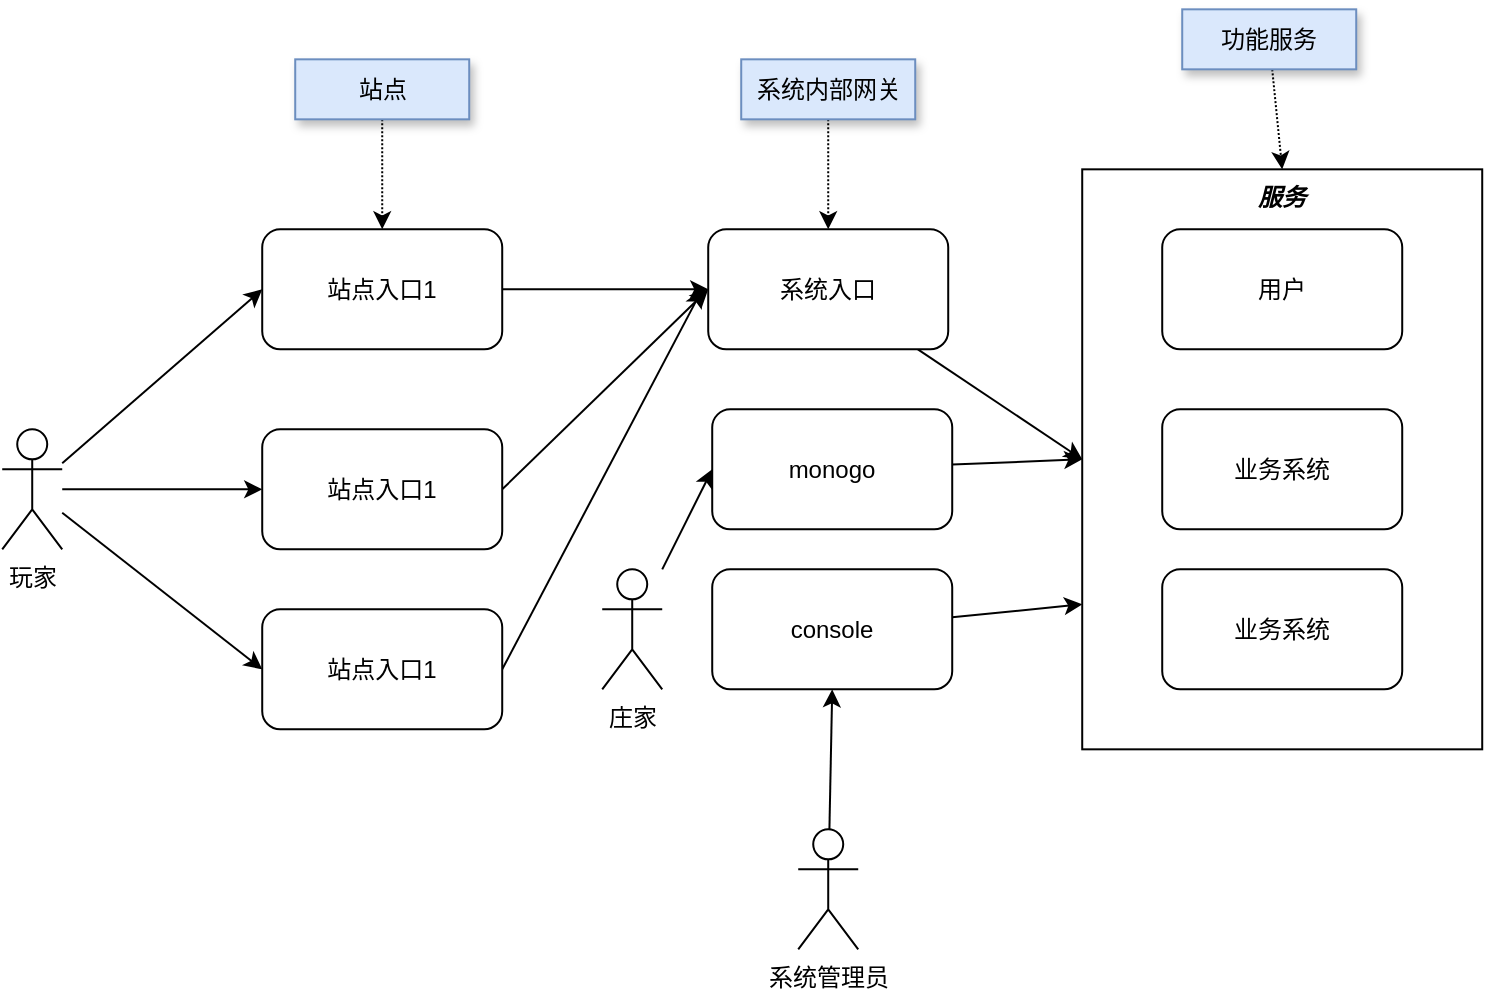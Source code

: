 <mxfile version="13.7.9" type="github" pages="11">
  <diagram id="dfsjJOCDfcXxTvF2x-UX" name="Page-1">
    <mxGraphModel dx="1164" dy="637" grid="1" gridSize="10" guides="1" tooltips="1" connect="1" arrows="1" fold="1" page="1" pageScale="1" pageWidth="827" pageHeight="1169" math="0" shadow="0">
      <root>
        <mxCell id="0" />
        <mxCell id="1" parent="0" />
        <mxCell id="Q1EzImdmwnzOT42dKUeT-1" value="服务" style="rounded=0;whiteSpace=wrap;html=1;verticalAlign=top;fontStyle=3" vertex="1" parent="1">
          <mxGeometry x="1107.111" y="205.667" width="200" height="290" as="geometry" />
        </mxCell>
        <mxCell id="Q1EzImdmwnzOT42dKUeT-2" style="edgeStyle=none;rounded=0;orthogonalLoop=1;jettySize=auto;html=1;entryX=0;entryY=0.5;entryDx=0;entryDy=0;" edge="1" parent="1" source="Q1EzImdmwnzOT42dKUeT-3" target="Q1EzImdmwnzOT42dKUeT-9">
          <mxGeometry relative="1" as="geometry" />
        </mxCell>
        <mxCell id="Q1EzImdmwnzOT42dKUeT-3" value="站点入口1" style="rounded=1;whiteSpace=wrap;html=1;" vertex="1" parent="1">
          <mxGeometry x="697.111" y="235.667" width="120" height="60" as="geometry" />
        </mxCell>
        <mxCell id="Q1EzImdmwnzOT42dKUeT-4" style="edgeStyle=none;rounded=0;orthogonalLoop=1;jettySize=auto;html=1;entryX=0;entryY=0.5;entryDx=0;entryDy=0;exitX=1;exitY=0.5;exitDx=0;exitDy=0;" edge="1" parent="1" source="Q1EzImdmwnzOT42dKUeT-5" target="Q1EzImdmwnzOT42dKUeT-9">
          <mxGeometry relative="1" as="geometry" />
        </mxCell>
        <mxCell id="Q1EzImdmwnzOT42dKUeT-5" value="站点入口1" style="rounded=1;whiteSpace=wrap;html=1;" vertex="1" parent="1">
          <mxGeometry x="697.111" y="335.667" width="120" height="60" as="geometry" />
        </mxCell>
        <mxCell id="Q1EzImdmwnzOT42dKUeT-6" style="edgeStyle=none;rounded=0;orthogonalLoop=1;jettySize=auto;html=1;exitX=1;exitY=0.5;exitDx=0;exitDy=0;" edge="1" parent="1" source="Q1EzImdmwnzOT42dKUeT-7">
          <mxGeometry relative="1" as="geometry">
            <mxPoint x="917.111" y="265.667" as="targetPoint" />
          </mxGeometry>
        </mxCell>
        <mxCell id="Q1EzImdmwnzOT42dKUeT-7" value="站点入口1" style="rounded=1;whiteSpace=wrap;html=1;" vertex="1" parent="1">
          <mxGeometry x="697.111" y="425.667" width="120" height="60" as="geometry" />
        </mxCell>
        <mxCell id="Q1EzImdmwnzOT42dKUeT-8" style="edgeStyle=none;rounded=0;orthogonalLoop=1;jettySize=auto;html=1;entryX=0;entryY=0.5;entryDx=0;entryDy=0;" edge="1" parent="1" source="Q1EzImdmwnzOT42dKUeT-9" target="Q1EzImdmwnzOT42dKUeT-1">
          <mxGeometry relative="1" as="geometry" />
        </mxCell>
        <mxCell id="Q1EzImdmwnzOT42dKUeT-9" value="系统入口" style="rounded=1;whiteSpace=wrap;html=1;" vertex="1" parent="1">
          <mxGeometry x="920.111" y="235.667" width="120" height="60" as="geometry" />
        </mxCell>
        <mxCell id="Q1EzImdmwnzOT42dKUeT-10" style="edgeStyle=none;rounded=0;orthogonalLoop=1;jettySize=auto;html=1;entryX=0;entryY=0.5;entryDx=0;entryDy=0;" edge="1" parent="1" source="Q1EzImdmwnzOT42dKUeT-13" target="Q1EzImdmwnzOT42dKUeT-3">
          <mxGeometry relative="1" as="geometry" />
        </mxCell>
        <mxCell id="Q1EzImdmwnzOT42dKUeT-11" style="edgeStyle=none;rounded=0;orthogonalLoop=1;jettySize=auto;html=1;entryX=0;entryY=0.5;entryDx=0;entryDy=0;" edge="1" parent="1" source="Q1EzImdmwnzOT42dKUeT-13" target="Q1EzImdmwnzOT42dKUeT-5">
          <mxGeometry relative="1" as="geometry" />
        </mxCell>
        <mxCell id="Q1EzImdmwnzOT42dKUeT-12" style="edgeStyle=none;rounded=0;orthogonalLoop=1;jettySize=auto;html=1;entryX=0;entryY=0.5;entryDx=0;entryDy=0;" edge="1" parent="1" source="Q1EzImdmwnzOT42dKUeT-13" target="Q1EzImdmwnzOT42dKUeT-7">
          <mxGeometry relative="1" as="geometry" />
        </mxCell>
        <mxCell id="Q1EzImdmwnzOT42dKUeT-13" value="玩家" style="shape=umlActor;verticalLabelPosition=bottom;labelBackgroundColor=#ffffff;verticalAlign=top;html=1;outlineConnect=0;" vertex="1" parent="1">
          <mxGeometry x="567.111" y="335.667" width="30" height="60" as="geometry" />
        </mxCell>
        <mxCell id="Q1EzImdmwnzOT42dKUeT-14" value="用户" style="rounded=1;whiteSpace=wrap;html=1;" vertex="1" parent="1">
          <mxGeometry x="1147.111" y="235.667" width="120" height="60" as="geometry" />
        </mxCell>
        <mxCell id="Q1EzImdmwnzOT42dKUeT-15" value="业务系统" style="rounded=1;whiteSpace=wrap;html=1;" vertex="1" parent="1">
          <mxGeometry x="1147.111" y="325.667" width="120" height="60" as="geometry" />
        </mxCell>
        <mxCell id="Q1EzImdmwnzOT42dKUeT-16" value="业务系统" style="rounded=1;whiteSpace=wrap;html=1;" vertex="1" parent="1">
          <mxGeometry x="1147.111" y="405.667" width="120" height="60" as="geometry" />
        </mxCell>
        <mxCell id="Q1EzImdmwnzOT42dKUeT-17" style="edgeStyle=none;rounded=0;orthogonalLoop=1;jettySize=auto;html=1;entryX=0;entryY=0.5;entryDx=0;entryDy=0;" edge="1" parent="1" source="Q1EzImdmwnzOT42dKUeT-18" target="Q1EzImdmwnzOT42dKUeT-1">
          <mxGeometry relative="1" as="geometry" />
        </mxCell>
        <mxCell id="Q1EzImdmwnzOT42dKUeT-18" value="monogo" style="rounded=1;whiteSpace=wrap;html=1;" vertex="1" parent="1">
          <mxGeometry x="922.111" y="325.667" width="120" height="60" as="geometry" />
        </mxCell>
        <mxCell id="Q1EzImdmwnzOT42dKUeT-19" style="edgeStyle=none;rounded=0;orthogonalLoop=1;jettySize=auto;html=1;entryX=0;entryY=0.75;entryDx=0;entryDy=0;" edge="1" parent="1" source="Q1EzImdmwnzOT42dKUeT-20" target="Q1EzImdmwnzOT42dKUeT-1">
          <mxGeometry relative="1" as="geometry" />
        </mxCell>
        <mxCell id="Q1EzImdmwnzOT42dKUeT-20" value="console" style="rounded=1;whiteSpace=wrap;html=1;" vertex="1" parent="1">
          <mxGeometry x="922.111" y="405.667" width="120" height="60" as="geometry" />
        </mxCell>
        <mxCell id="Q1EzImdmwnzOT42dKUeT-21" style="edgeStyle=none;rounded=0;orthogonalLoop=1;jettySize=auto;html=1;entryX=0;entryY=0.5;entryDx=0;entryDy=0;" edge="1" parent="1" source="Q1EzImdmwnzOT42dKUeT-22" target="Q1EzImdmwnzOT42dKUeT-18">
          <mxGeometry relative="1" as="geometry" />
        </mxCell>
        <mxCell id="Q1EzImdmwnzOT42dKUeT-22" value="庄家" style="shape=umlActor;verticalLabelPosition=bottom;labelBackgroundColor=#ffffff;verticalAlign=top;html=1;outlineConnect=0;" vertex="1" parent="1">
          <mxGeometry x="867.111" y="405.667" width="30" height="60" as="geometry" />
        </mxCell>
        <mxCell id="Q1EzImdmwnzOT42dKUeT-23" style="edgeStyle=none;rounded=0;orthogonalLoop=1;jettySize=auto;html=1;entryX=0.5;entryY=1;entryDx=0;entryDy=0;" edge="1" parent="1" source="Q1EzImdmwnzOT42dKUeT-24" target="Q1EzImdmwnzOT42dKUeT-20">
          <mxGeometry relative="1" as="geometry" />
        </mxCell>
        <mxCell id="Q1EzImdmwnzOT42dKUeT-24" value="系统管理员" style="shape=umlActor;verticalLabelPosition=bottom;labelBackgroundColor=#ffffff;verticalAlign=top;html=1;outlineConnect=0;" vertex="1" parent="1">
          <mxGeometry x="965.111" y="535.667" width="30" height="60" as="geometry" />
        </mxCell>
        <mxCell id="Q1EzImdmwnzOT42dKUeT-25" style="rounded=0;orthogonalLoop=1;jettySize=auto;html=1;entryX=0.5;entryY=0;entryDx=0;entryDy=0;dashed=1;dashPattern=1 1;" edge="1" parent="1" source="Q1EzImdmwnzOT42dKUeT-26" target="Q1EzImdmwnzOT42dKUeT-9">
          <mxGeometry relative="1" as="geometry" />
        </mxCell>
        <mxCell id="Q1EzImdmwnzOT42dKUeT-26" value="系统内部网关" style="text;html=1;strokeColor=#6c8ebf;fillColor=#dae8fc;align=center;verticalAlign=middle;whiteSpace=wrap;rounded=0;shadow=1;" vertex="1" parent="1">
          <mxGeometry x="936.611" y="150.667" width="87" height="30" as="geometry" />
        </mxCell>
        <mxCell id="Q1EzImdmwnzOT42dKUeT-27" style="edgeStyle=none;rounded=0;orthogonalLoop=1;jettySize=auto;html=1;entryX=0.5;entryY=0;entryDx=0;entryDy=0;dashed=1;dashPattern=1 1;" edge="1" parent="1" source="Q1EzImdmwnzOT42dKUeT-28" target="Q1EzImdmwnzOT42dKUeT-1">
          <mxGeometry relative="1" as="geometry" />
        </mxCell>
        <mxCell id="Q1EzImdmwnzOT42dKUeT-28" value="功能服务" style="text;html=1;strokeColor=#6c8ebf;fillColor=#dae8fc;align=center;verticalAlign=middle;whiteSpace=wrap;rounded=0;shadow=1;" vertex="1" parent="1">
          <mxGeometry x="1157.111" y="125.667" width="87" height="30" as="geometry" />
        </mxCell>
        <mxCell id="Q1EzImdmwnzOT42dKUeT-29" style="edgeStyle=none;rounded=0;orthogonalLoop=1;jettySize=auto;html=1;entryX=0.5;entryY=0;entryDx=0;entryDy=0;dashed=1;dashPattern=1 1;" edge="1" parent="1" source="Q1EzImdmwnzOT42dKUeT-30" target="Q1EzImdmwnzOT42dKUeT-3">
          <mxGeometry relative="1" as="geometry" />
        </mxCell>
        <mxCell id="Q1EzImdmwnzOT42dKUeT-30" value="站点" style="text;html=1;strokeColor=#6c8ebf;fillColor=#dae8fc;align=center;verticalAlign=middle;whiteSpace=wrap;rounded=0;shadow=1;" vertex="1" parent="1">
          <mxGeometry x="713.611" y="150.667" width="87" height="30" as="geometry" />
        </mxCell>
      </root>
    </mxGraphModel>
  </diagram>
  <diagram name="系统整体架构" id="8tAJokx7kxW3dnP6md0o">
    <mxGraphModel dx="1991" dy="637" grid="1" gridSize="10" guides="1" tooltips="1" connect="1" arrows="1" fold="1" page="1" pageScale="1" pageWidth="827" pageHeight="1169" math="0" shadow="0">
      <root>
        <mxCell id="xUNJXipZapMtVsNiG3tj-0" />
        <mxCell id="xUNJXipZapMtVsNiG3tj-1" parent="xUNJXipZapMtVsNiG3tj-0" />
        <mxCell id="xUNJXipZapMtVsNiG3tj-18" value="内网服务化环境" style="rounded=0;whiteSpace=wrap;html=1;verticalAlign=top;dashed=1;" parent="xUNJXipZapMtVsNiG3tj-1" vertex="1">
          <mxGeometry x="135" y="226" width="795" height="524" as="geometry" />
        </mxCell>
        <mxCell id="xUNJXipZapMtVsNiG3tj-51" style="edgeStyle=none;rounded=0;orthogonalLoop=1;jettySize=auto;html=1;entryX=0.522;entryY=0.068;entryDx=0;entryDy=0;entryPerimeter=0;exitX=1;exitY=0.5;exitDx=0;exitDy=0;" parent="xUNJXipZapMtVsNiG3tj-1" source="xUNJXipZapMtVsNiG3tj-7" target="xUNJXipZapMtVsNiG3tj-32" edge="1">
          <mxGeometry relative="1" as="geometry" />
        </mxCell>
        <mxCell id="xUNJXipZapMtVsNiG3tj-7" value="接口服务集群" style="rounded=1;whiteSpace=wrap;html=1;verticalAlign=top;" parent="xUNJXipZapMtVsNiG3tj-1" vertex="1">
          <mxGeometry x="150" y="240" width="290" height="100" as="geometry" />
        </mxCell>
        <mxCell id="xUNJXipZapMtVsNiG3tj-8" style="rounded=0;orthogonalLoop=1;jettySize=auto;html=1;entryX=0.5;entryY=0;entryDx=0;entryDy=0;" parent="xUNJXipZapMtVsNiG3tj-1" source="xUNJXipZapMtVsNiG3tj-2" target="xUNJXipZapMtVsNiG3tj-7" edge="1">
          <mxGeometry relative="1" as="geometry" />
        </mxCell>
        <mxCell id="xUNJXipZapMtVsNiG3tj-17" style="edgeStyle=none;rounded=0;orthogonalLoop=1;jettySize=auto;html=1;entryX=0.5;entryY=0;entryDx=0;entryDy=0;" parent="xUNJXipZapMtVsNiG3tj-1" source="xUNJXipZapMtVsNiG3tj-2" target="xUNJXipZapMtVsNiG3tj-16" edge="1">
          <mxGeometry relative="1" as="geometry" />
        </mxCell>
        <mxCell id="xUNJXipZapMtVsNiG3tj-2" value="站点" style="outlineConnect=0;dashed=0;verticalLabelPosition=bottom;verticalAlign=top;align=center;html=1;shape=mxgraph.aws3.internet_gateway;fillColor=#F58536;gradientColor=none;" parent="xUNJXipZapMtVsNiG3tj-1" vertex="1">
          <mxGeometry x="320" y="120" width="69" height="72" as="geometry" />
        </mxCell>
        <mxCell id="xUNJXipZapMtVsNiG3tj-3" value="" style="html=1;shadow=0;dashed=0;align=center;verticalAlign=middle;shape=mxgraph.arrows2.arrow;dy=0.6;dx=40;direction=south;notch=0;" parent="xUNJXipZapMtVsNiG3tj-1" vertex="1">
          <mxGeometry x="339" y="20" width="31" height="100" as="geometry" />
        </mxCell>
        <mxCell id="xUNJXipZapMtVsNiG3tj-4" value="peach" style="aspect=fixed;html=1;points=[];align=center;image;fontSize=12;image=img/lib/mscae/API_Management.svg;" parent="xUNJXipZapMtVsNiG3tj-1" vertex="1">
          <mxGeometry x="180" y="260" width="50" height="42" as="geometry" />
        </mxCell>
        <mxCell id="xUNJXipZapMtVsNiG3tj-5" value="peach" style="aspect=fixed;html=1;points=[];align=center;image;fontSize=12;image=img/lib/mscae/API_Management.svg;" parent="xUNJXipZapMtVsNiG3tj-1" vertex="1">
          <mxGeometry x="270" y="260" width="50" height="42" as="geometry" />
        </mxCell>
        <mxCell id="xUNJXipZapMtVsNiG3tj-6" value="peach" style="aspect=fixed;html=1;points=[];align=center;image;fontSize=12;image=img/lib/mscae/API_Management.svg;" parent="xUNJXipZapMtVsNiG3tj-1" vertex="1">
          <mxGeometry x="354.5" y="260" width="50" height="42" as="geometry" />
        </mxCell>
        <mxCell id="xUNJXipZapMtVsNiG3tj-33" style="edgeStyle=none;rounded=0;orthogonalLoop=1;jettySize=auto;html=1;" parent="xUNJXipZapMtVsNiG3tj-1" source="xUNJXipZapMtVsNiG3tj-10" target="xUNJXipZapMtVsNiG3tj-32" edge="1">
          <mxGeometry relative="1" as="geometry" />
        </mxCell>
        <mxCell id="xUNJXipZapMtVsNiG3tj-10" value="mongo" style="pointerEvents=1;shadow=0;dashed=0;html=1;strokeColor=none;labelPosition=center;verticalLabelPosition=bottom;verticalAlign=top;align=center;fillColor=#515151;shape=mxgraph.mscae.enterprise.database_server" parent="xUNJXipZapMtVsNiG3tj-1" vertex="1">
          <mxGeometry x="540" y="256" width="80" height="64" as="geometry" />
        </mxCell>
        <mxCell id="xUNJXipZapMtVsNiG3tj-34" style="edgeStyle=none;rounded=0;orthogonalLoop=1;jettySize=auto;html=1;entryX=0.625;entryY=0.2;entryDx=0;entryDy=0;entryPerimeter=0;" parent="xUNJXipZapMtVsNiG3tj-1" source="xUNJXipZapMtVsNiG3tj-11" target="xUNJXipZapMtVsNiG3tj-32" edge="1">
          <mxGeometry relative="1" as="geometry" />
        </mxCell>
        <mxCell id="xUNJXipZapMtVsNiG3tj-11" value="lotmall" style="pointerEvents=1;shadow=0;dashed=0;html=1;strokeColor=none;labelPosition=center;verticalLabelPosition=bottom;verticalAlign=top;align=center;fillColor=#515151;shape=mxgraph.mscae.enterprise.database_server" parent="xUNJXipZapMtVsNiG3tj-1" vertex="1">
          <mxGeometry x="730" y="256" width="80" height="64" as="geometry" />
        </mxCell>
        <mxCell id="xUNJXipZapMtVsNiG3tj-16" value="站点个性化展示" style="rounded=1;whiteSpace=wrap;html=1;" parent="xUNJXipZapMtVsNiG3tj-1" vertex="1">
          <mxGeometry x="-100" y="240" width="220" height="100" as="geometry" />
        </mxCell>
        <mxCell id="xUNJXipZapMtVsNiG3tj-36" style="edgeStyle=none;rounded=0;orthogonalLoop=1;jettySize=auto;html=1;" parent="xUNJXipZapMtVsNiG3tj-1" source="xUNJXipZapMtVsNiG3tj-20" target="xUNJXipZapMtVsNiG3tj-32" edge="1">
          <mxGeometry relative="1" as="geometry" />
        </mxCell>
        <mxCell id="xUNJXipZapMtVsNiG3tj-20" value="user用户" style="ellipse;whiteSpace=wrap;html=1;dashed=1;" parent="xUNJXipZapMtVsNiG3tj-1" vertex="1">
          <mxGeometry x="167" y="420" width="98.062" height="58.537" as="geometry" />
        </mxCell>
        <mxCell id="xUNJXipZapMtVsNiG3tj-35" style="edgeStyle=none;rounded=0;orthogonalLoop=1;jettySize=auto;html=1;" parent="xUNJXipZapMtVsNiG3tj-1" source="xUNJXipZapMtVsNiG3tj-21" target="xUNJXipZapMtVsNiG3tj-32" edge="1">
          <mxGeometry relative="1" as="geometry" />
        </mxCell>
        <mxCell id="xUNJXipZapMtVsNiG3tj-21" value="cash现金" style="ellipse;whiteSpace=wrap;html=1;dashed=1;" parent="xUNJXipZapMtVsNiG3tj-1" vertex="1">
          <mxGeometry x="300.202" y="420" width="98.062" height="58.537" as="geometry" />
        </mxCell>
        <mxCell id="xUNJXipZapMtVsNiG3tj-44" style="edgeStyle=none;rounded=0;orthogonalLoop=1;jettySize=auto;html=1;entryX=0.8;entryY=0.8;entryDx=0;entryDy=0;entryPerimeter=0;" parent="xUNJXipZapMtVsNiG3tj-1" source="xUNJXipZapMtVsNiG3tj-22" target="xUNJXipZapMtVsNiG3tj-32" edge="1">
          <mxGeometry relative="1" as="geometry" />
        </mxCell>
        <mxCell id="xUNJXipZapMtVsNiG3tj-22" value="game游戏" style="ellipse;whiteSpace=wrap;html=1;dashed=1;" parent="xUNJXipZapMtVsNiG3tj-1" vertex="1">
          <mxGeometry x="422.344" y="420" width="98.062" height="58.537" as="geometry" />
        </mxCell>
        <mxCell id="xUNJXipZapMtVsNiG3tj-45" style="edgeStyle=none;rounded=0;orthogonalLoop=1;jettySize=auto;html=1;entryX=0.875;entryY=0.5;entryDx=0;entryDy=0;entryPerimeter=0;" parent="xUNJXipZapMtVsNiG3tj-1" source="xUNJXipZapMtVsNiG3tj-23" target="xUNJXipZapMtVsNiG3tj-32" edge="1">
          <mxGeometry relative="1" as="geometry" />
        </mxCell>
        <mxCell id="xUNJXipZapMtVsNiG3tj-23" value="plateform平台/站点" style="ellipse;whiteSpace=wrap;html=1;dashed=1;" parent="xUNJXipZapMtVsNiG3tj-1" vertex="1">
          <mxGeometry x="776.938" y="420" width="98.062" height="58.537" as="geometry" />
        </mxCell>
        <mxCell id="xUNJXipZapMtVsNiG3tj-37" style="edgeStyle=none;rounded=0;orthogonalLoop=1;jettySize=auto;html=1;entryX=0.16;entryY=0.55;entryDx=0;entryDy=0;entryPerimeter=0;" parent="xUNJXipZapMtVsNiG3tj-1" source="xUNJXipZapMtVsNiG3tj-24" target="xUNJXipZapMtVsNiG3tj-32" edge="1">
          <mxGeometry relative="1" as="geometry" />
        </mxCell>
        <mxCell id="xUNJXipZapMtVsNiG3tj-24" value="trade（下单）" style="ellipse;whiteSpace=wrap;html=1;dashed=1;" parent="xUNJXipZapMtVsNiG3tj-1" vertex="1">
          <mxGeometry x="167" y="510.732" width="98.062" height="58.537" as="geometry" />
        </mxCell>
        <mxCell id="xUNJXipZapMtVsNiG3tj-38" style="edgeStyle=none;rounded=0;orthogonalLoop=1;jettySize=auto;html=1;entryX=0.16;entryY=0.55;entryDx=0;entryDy=0;entryPerimeter=0;" parent="xUNJXipZapMtVsNiG3tj-1" source="xUNJXipZapMtVsNiG3tj-25" target="xUNJXipZapMtVsNiG3tj-32" edge="1">
          <mxGeometry relative="1" as="geometry" />
        </mxCell>
        <mxCell id="xUNJXipZapMtVsNiG3tj-25" value="trade-pre-lottery&lt;br&gt;预开奖" style="ellipse;whiteSpace=wrap;html=1;dashed=1;" parent="xUNJXipZapMtVsNiG3tj-1" vertex="1">
          <mxGeometry x="167" y="601.463" width="98.062" height="58.537" as="geometry" />
        </mxCell>
        <mxCell id="xUNJXipZapMtVsNiG3tj-39" style="edgeStyle=none;rounded=0;orthogonalLoop=1;jettySize=auto;html=1;" parent="xUNJXipZapMtVsNiG3tj-1" source="xUNJXipZapMtVsNiG3tj-26" target="xUNJXipZapMtVsNiG3tj-32" edge="1">
          <mxGeometry relative="1" as="geometry" />
        </mxCell>
        <mxCell id="xUNJXipZapMtVsNiG3tj-26" value="lottery&lt;br&gt;开奖器" style="ellipse;whiteSpace=wrap;html=1;dashed=1;" parent="xUNJXipZapMtVsNiG3tj-1" vertex="1">
          <mxGeometry x="301.427" y="601.463" width="98.062" height="58.537" as="geometry" />
        </mxCell>
        <mxCell id="xUNJXipZapMtVsNiG3tj-40" style="edgeStyle=none;rounded=0;orthogonalLoop=1;jettySize=auto;html=1;entryX=0.31;entryY=0.8;entryDx=0;entryDy=0;entryPerimeter=0;" parent="xUNJXipZapMtVsNiG3tj-1" source="xUNJXipZapMtVsNiG3tj-27" target="xUNJXipZapMtVsNiG3tj-32" edge="1">
          <mxGeometry relative="1" as="geometry" />
        </mxCell>
        <mxCell id="xUNJXipZapMtVsNiG3tj-27" value="trade-lottery&lt;br&gt;订单开奖" style="ellipse;whiteSpace=wrap;html=1;dashed=1;" parent="xUNJXipZapMtVsNiG3tj-1" vertex="1">
          <mxGeometry x="422.371" y="601.463" width="98.062" height="58.537" as="geometry" />
        </mxCell>
        <mxCell id="xUNJXipZapMtVsNiG3tj-42" style="edgeStyle=none;rounded=0;orthogonalLoop=1;jettySize=auto;html=1;" parent="xUNJXipZapMtVsNiG3tj-1" source="xUNJXipZapMtVsNiG3tj-30" target="xUNJXipZapMtVsNiG3tj-32" edge="1">
          <mxGeometry relative="1" as="geometry" />
        </mxCell>
        <mxCell id="xUNJXipZapMtVsNiG3tj-30" value="trade-order-batch&lt;br&gt;" style="ellipse;whiteSpace=wrap;html=1;dashed=1;" parent="xUNJXipZapMtVsNiG3tj-1" vertex="1">
          <mxGeometry x="559.906" y="601.463" width="98.062" height="58.537" as="geometry" />
        </mxCell>
        <mxCell id="xUNJXipZapMtVsNiG3tj-43" style="edgeStyle=none;rounded=0;orthogonalLoop=1;jettySize=auto;html=1;entryX=0.8;entryY=0.8;entryDx=0;entryDy=0;entryPerimeter=0;" parent="xUNJXipZapMtVsNiG3tj-1" source="xUNJXipZapMtVsNiG3tj-31" target="xUNJXipZapMtVsNiG3tj-32" edge="1">
          <mxGeometry relative="1" as="geometry" />
        </mxCell>
        <mxCell id="xUNJXipZapMtVsNiG3tj-31" value="trade-batch&lt;br&gt;" style="ellipse;whiteSpace=wrap;html=1;dashed=1;" parent="xUNJXipZapMtVsNiG3tj-1" vertex="1">
          <mxGeometry x="689.906" y="601.463" width="98.062" height="58.537" as="geometry" />
        </mxCell>
        <mxCell id="xUNJXipZapMtVsNiG3tj-32" value="spring cloud" style="ellipse;shape=cloud;whiteSpace=wrap;html=1;dashed=1;" parent="xUNJXipZapMtVsNiG3tj-1" vertex="1">
          <mxGeometry x="510" y="498" width="92" height="59" as="geometry" />
        </mxCell>
        <mxCell id="xUNJXipZapMtVsNiG3tj-46" value="" style="html=1;shadow=0;dashed=0;align=center;verticalAlign=middle;shape=mxgraph.arrows2.arrow;dy=0.6;dx=40;direction=south;notch=0;" parent="xUNJXipZapMtVsNiG3tj-1" vertex="1">
          <mxGeometry x="556" y="160" width="31" height="100" as="geometry" />
        </mxCell>
        <mxCell id="xUNJXipZapMtVsNiG3tj-47" value="" style="html=1;shadow=0;dashed=0;align=center;verticalAlign=middle;shape=mxgraph.arrows2.arrow;dy=0.6;dx=40;direction=south;notch=0;" parent="xUNJXipZapMtVsNiG3tj-1" vertex="1">
          <mxGeometry x="739" y="156" width="31" height="100" as="geometry" />
        </mxCell>
        <mxCell id="xUNJXipZapMtVsNiG3tj-49" style="edgeStyle=none;rounded=0;orthogonalLoop=1;jettySize=auto;html=1;" parent="xUNJXipZapMtVsNiG3tj-1" source="xUNJXipZapMtVsNiG3tj-48" target="xUNJXipZapMtVsNiG3tj-32" edge="1">
          <mxGeometry relative="1" as="geometry" />
        </mxCell>
        <mxCell id="xUNJXipZapMtVsNiG3tj-48" value="apple（支付通知）" style="ellipse;whiteSpace=wrap;html=1;dashed=1;" parent="xUNJXipZapMtVsNiG3tj-1" vertex="1">
          <mxGeometry x="776.938" y="498.5" width="98.062" height="58.537" as="geometry" />
        </mxCell>
        <mxCell id="xUNJXipZapMtVsNiG3tj-50" value="" style="html=1;shadow=0;dashed=0;align=center;verticalAlign=middle;shape=mxgraph.arrows2.arrow;dy=0.6;dx=40;direction=south;notch=0;rotation=90;" parent="xUNJXipZapMtVsNiG3tj-1" vertex="1">
          <mxGeometry x="910" y="477.5" width="31" height="100" as="geometry" />
        </mxCell>
      </root>
    </mxGraphModel>
  </diagram>
  <diagram name="业务架构" id="geuw7eZjQ13IlVpTwAqf">
    <mxGraphModel dx="1164" dy="637" grid="1" gridSize="10" guides="1" tooltips="1" connect="1" arrows="1" fold="1" page="1" pageScale="1" pageWidth="827" pageHeight="1169" math="0" shadow="0">
      <root>
        <mxCell id="XI9faSeCB2C3j7aMWWzk-0" />
        <mxCell id="XI9faSeCB2C3j7aMWWzk-1" parent="XI9faSeCB2C3j7aMWWzk-0" />
        <mxCell id="DFwzGEy-IwOk6uHHBOqk-0" value="核心能力" style="rounded=0;whiteSpace=wrap;html=1;dashed=1;verticalAlign=top;align=left;horizontal=1;" parent="XI9faSeCB2C3j7aMWWzk-1" vertex="1">
          <mxGeometry x="50" y="510" width="700" height="150" as="geometry" />
        </mxCell>
        <mxCell id="DFwzGEy-IwOk6uHHBOqk-17" value="多站点支撑" style="rounded=0;whiteSpace=wrap;html=1;dashed=1;align=center;" parent="XI9faSeCB2C3j7aMWWzk-1" vertex="1">
          <mxGeometry x="75" y="590" width="325" height="40" as="geometry" />
        </mxCell>
        <mxCell id="DFwzGEy-IwOk6uHHBOqk-18" value="站点资金管理" style="rounded=0;whiteSpace=wrap;html=1;dashed=1;align=center;" parent="XI9faSeCB2C3j7aMWWzk-1" vertex="1">
          <mxGeometry x="340" y="540" width="120" height="40" as="geometry" />
        </mxCell>
        <mxCell id="DFwzGEy-IwOk6uHHBOqk-19" value="多游戏支撑" style="rounded=0;whiteSpace=wrap;html=1;dashed=1;align=center;" parent="XI9faSeCB2C3j7aMWWzk-1" vertex="1">
          <mxGeometry x="205" y="540" width="120" height="40" as="geometry" />
        </mxCell>
        <mxCell id="DFwzGEy-IwOk6uHHBOqk-20" value="站点运营&amp;amp;监控" style="rounded=0;whiteSpace=wrap;html=1;dashed=1;align=center;" parent="XI9faSeCB2C3j7aMWWzk-1" vertex="1">
          <mxGeometry x="480" y="540" width="120" height="40" as="geometry" />
        </mxCell>
        <mxCell id="DFwzGEy-IwOk6uHHBOqk-21" value="站点客户&amp;amp;员工" style="rounded=0;whiteSpace=wrap;html=1;dashed=1;align=center;" parent="XI9faSeCB2C3j7aMWWzk-1" vertex="1">
          <mxGeometry x="620" y="540" width="120" height="40" as="geometry" />
        </mxCell>
        <mxCell id="DFwzGEy-IwOk6uHHBOqk-25" value="游戏产品" style="rounded=0;whiteSpace=wrap;html=1;dashed=1;verticalAlign=top;align=left;horizontal=1;" parent="XI9faSeCB2C3j7aMWWzk-1" vertex="1">
          <mxGeometry x="50" y="330" width="700" height="160" as="geometry" />
        </mxCell>
        <mxCell id="DFwzGEy-IwOk6uHHBOqk-22" value="电子游艺" style="rounded=0;whiteSpace=wrap;html=1;dashed=1;verticalAlign=middle;align=center;horizontal=1;" parent="XI9faSeCB2C3j7aMWWzk-1" vertex="1">
          <mxGeometry x="75" y="360" width="115" height="40" as="geometry" />
        </mxCell>
        <mxCell id="DFwzGEy-IwOk6uHHBOqk-30" value="体育赛事" style="rounded=0;whiteSpace=wrap;html=1;dashed=1;verticalAlign=middle;align=center;horizontal=1;" parent="XI9faSeCB2C3j7aMWWzk-1" vertex="1">
          <mxGeometry x="330" y="360" width="115" height="40" as="geometry" />
        </mxCell>
        <mxCell id="DFwzGEy-IwOk6uHHBOqk-31" value="彩票游戏" style="rounded=0;whiteSpace=wrap;html=1;dashed=1;verticalAlign=middle;align=center;horizontal=1;" parent="XI9faSeCB2C3j7aMWWzk-1" vertex="1">
          <mxGeometry x="580" y="360" width="115" height="40" as="geometry" />
        </mxCell>
        <mxCell id="DFwzGEy-IwOk6uHHBOqk-32" value="真人视讯" style="rounded=0;whiteSpace=wrap;html=1;dashed=1;verticalAlign=middle;align=center;horizontal=1;" parent="XI9faSeCB2C3j7aMWWzk-1" vertex="1">
          <mxGeometry x="580" y="420" width="115" height="40" as="geometry" />
        </mxCell>
        <mxCell id="DFwzGEy-IwOk6uHHBOqk-33" value="电子竞技" style="rounded=0;whiteSpace=wrap;html=1;dashed=1;verticalAlign=middle;align=center;horizontal=1;" parent="XI9faSeCB2C3j7aMWWzk-1" vertex="1">
          <mxGeometry x="75" y="420" width="115" height="40" as="geometry" />
        </mxCell>
        <mxCell id="DFwzGEy-IwOk6uHHBOqk-34" value="棋牌游戏" style="rounded=0;whiteSpace=wrap;html=1;dashed=1;verticalAlign=middle;align=center;horizontal=1;" parent="XI9faSeCB2C3j7aMWWzk-1" vertex="1">
          <mxGeometry x="330" y="420" width="115" height="40" as="geometry" />
        </mxCell>
        <mxCell id="DFwzGEy-IwOk6uHHBOqk-35" value="多渠道充值提现" style="rounded=0;whiteSpace=wrap;html=1;dashed=1;align=center;" parent="XI9faSeCB2C3j7aMWWzk-1" vertex="1">
          <mxGeometry x="75" y="540" width="120" height="40" as="geometry" />
        </mxCell>
        <mxCell id="DFwzGEy-IwOk6uHHBOqk-36" value="" style="html=1;shadow=0;dashed=0;align=center;verticalAlign=middle;shape=mxgraph.arrows2.arrow;dy=0;dx=30;notch=30;" parent="XI9faSeCB2C3j7aMWWzk-1" vertex="1">
          <mxGeometry x="760" y="460" width="60" height="60" as="geometry" />
        </mxCell>
        <mxCell id="DFwzGEy-IwOk6uHHBOqk-37" value="平台能力" style="rounded=0;whiteSpace=wrap;html=1;dashed=1;verticalAlign=top;align=left;horizontal=1;" parent="XI9faSeCB2C3j7aMWWzk-1" vertex="1">
          <mxGeometry x="834" y="330" width="216" height="330" as="geometry" />
        </mxCell>
        <mxCell id="DFwzGEy-IwOk6uHHBOqk-38" value="lotmall" style="rounded=0;whiteSpace=wrap;html=1;dashed=1;align=center;" parent="XI9faSeCB2C3j7aMWWzk-1" vertex="1">
          <mxGeometry x="880" y="360" width="120" height="60" as="geometry" />
        </mxCell>
        <mxCell id="DFwzGEy-IwOk6uHHBOqk-39" value="mongo" style="rounded=0;whiteSpace=wrap;html=1;dashed=1;align=center;" parent="XI9faSeCB2C3j7aMWWzk-1" vertex="1">
          <mxGeometry x="880" y="430" width="120" height="60" as="geometry" />
        </mxCell>
        <mxCell id="DFwzGEy-IwOk6uHHBOqk-40" value="通用站点" style="rounded=0;whiteSpace=wrap;html=1;dashed=1;align=center;" parent="XI9faSeCB2C3j7aMWWzk-1" vertex="1">
          <mxGeometry x="882" y="500" width="120" height="60" as="geometry" />
        </mxCell>
        <mxCell id="DFwzGEy-IwOk6uHHBOqk-41" value="个性化站点" style="rounded=0;whiteSpace=wrap;html=1;dashed=1;align=center;" parent="XI9faSeCB2C3j7aMWWzk-1" vertex="1">
          <mxGeometry x="882" y="570" width="120" height="60" as="geometry" />
        </mxCell>
        <mxCell id="DFwzGEy-IwOk6uHHBOqk-42" value="统一账号" style="rounded=0;whiteSpace=wrap;html=1;dashed=1;align=center;" parent="XI9faSeCB2C3j7aMWWzk-1" vertex="1">
          <mxGeometry x="413" y="590" width="325" height="40" as="geometry" />
        </mxCell>
      </root>
    </mxGraphModel>
  </diagram>
  <diagram name="应用架构" id="cMSyWfDx9U0d7Ws_1qd0">
    <mxGraphModel dx="1164" dy="637" grid="1" gridSize="10" guides="1" tooltips="1" connect="1" arrows="1" fold="1" page="1" pageScale="1" pageWidth="827" pageHeight="1169" math="0" shadow="0">
      <root>
        <mxCell id="tp2U04UbEOa_7GAwPjT3-0" />
        <mxCell id="tp2U04UbEOa_7GAwPjT3-1" parent="tp2U04UbEOa_7GAwPjT3-0" />
        <mxCell id="tp2U04UbEOa_7GAwPjT3-2" value="SaaS平台" style="rounded=0;whiteSpace=wrap;html=1;dashed=1;align=center;verticalAlign=top;" parent="tp2U04UbEOa_7GAwPjT3-1" vertex="1">
          <mxGeometry x="50" y="470" width="590" height="190" as="geometry" />
        </mxCell>
        <mxCell id="tp2U04UbEOa_7GAwPjT3-3" value="授权&amp;amp;安全" style="rounded=0;whiteSpace=wrap;html=1;dashed=1;align=center;" parent="tp2U04UbEOa_7GAwPjT3-1" vertex="1">
          <mxGeometry x="70" y="510" width="110" height="40" as="geometry" />
        </mxCell>
        <mxCell id="tp2U04UbEOa_7GAwPjT3-4" value="站点管理" style="rounded=0;whiteSpace=wrap;html=1;dashed=1;align=center;" parent="tp2U04UbEOa_7GAwPjT3-1" vertex="1">
          <mxGeometry x="70" y="600" width="260" height="40" as="geometry" />
        </mxCell>
        <mxCell id="tp2U04UbEOa_7GAwPjT3-5" value="游戏配置" style="rounded=0;whiteSpace=wrap;html=1;dashed=1;align=center;" parent="tp2U04UbEOa_7GAwPjT3-1" vertex="1">
          <mxGeometry x="210" y="555" width="120" height="40" as="geometry" />
        </mxCell>
        <mxCell id="tp2U04UbEOa_7GAwPjT3-6" value="充值&amp;amp;提现" style="rounded=0;whiteSpace=wrap;html=1;dashed=1;align=center;" parent="tp2U04UbEOa_7GAwPjT3-1" vertex="1">
          <mxGeometry x="210" y="510" width="120" height="40" as="geometry" />
        </mxCell>
        <mxCell id="tp2U04UbEOa_7GAwPjT3-7" value="站点运营" style="rounded=0;whiteSpace=wrap;html=1;dashed=1;align=center;" parent="tp2U04UbEOa_7GAwPjT3-1" vertex="1">
          <mxGeometry x="350" y="600" width="250" height="40" as="geometry" />
        </mxCell>
        <mxCell id="tp2U04UbEOa_7GAwPjT3-8" value="账号" style="rounded=0;whiteSpace=wrap;html=1;dashed=1;align=center;" parent="tp2U04UbEOa_7GAwPjT3-1" vertex="1">
          <mxGeometry x="70" y="555" width="110" height="40" as="geometry" />
        </mxCell>
        <mxCell id="tp2U04UbEOa_7GAwPjT3-9" value="代理推广" style="rounded=0;whiteSpace=wrap;html=1;dashed=1;align=center;" parent="tp2U04UbEOa_7GAwPjT3-1" vertex="1">
          <mxGeometry x="350" y="555" width="120" height="40" as="geometry" />
        </mxCell>
        <mxCell id="tp2U04UbEOa_7GAwPjT3-10" value="分红&amp;amp;分红" style="rounded=0;whiteSpace=wrap;html=1;dashed=1;align=center;" parent="tp2U04UbEOa_7GAwPjT3-1" vertex="1">
          <mxGeometry x="480" y="555" width="120" height="40" as="geometry" />
        </mxCell>
        <mxCell id="tp2U04UbEOa_7GAwPjT3-11" value="经营报表" style="rounded=0;whiteSpace=wrap;html=1;dashed=1;align=center;" parent="tp2U04UbEOa_7GAwPjT3-1" vertex="1">
          <mxGeometry x="350" y="510" width="250" height="40" as="geometry" />
        </mxCell>
        <mxCell id="5kl8tj5XRdey2mnulE7C-0" value="通用服务" style="rounded=0;whiteSpace=wrap;html=1;dashed=1;align=center;verticalAlign=top;" parent="tp2U04UbEOa_7GAwPjT3-1" vertex="1">
          <mxGeometry x="660" y="470" width="210" height="190" as="geometry" />
        </mxCell>
        <mxCell id="5kl8tj5XRdey2mnulE7C-1" value="订单（下注）中心" style="rounded=0;whiteSpace=wrap;html=1;dashed=1;align=center;" parent="tp2U04UbEOa_7GAwPjT3-1" vertex="1">
          <mxGeometry x="743" y="500" width="110" height="30" as="geometry" />
        </mxCell>
        <mxCell id="5kl8tj5XRdey2mnulE7C-2" value="游戏中心" style="rounded=0;whiteSpace=wrap;html=1;dashed=1;align=center;" parent="tp2U04UbEOa_7GAwPjT3-1" vertex="1">
          <mxGeometry x="743" y="540" width="110" height="30" as="geometry" />
        </mxCell>
        <mxCell id="5kl8tj5XRdey2mnulE7C-3" value="开奖公告" style="rounded=0;whiteSpace=wrap;html=1;dashed=1;align=center;" parent="tp2U04UbEOa_7GAwPjT3-1" vertex="1">
          <mxGeometry x="743" y="580" width="110" height="30" as="geometry" />
        </mxCell>
        <mxCell id="5kl8tj5XRdey2mnulE7C-4" value="个人中心" style="rounded=0;whiteSpace=wrap;html=1;dashed=1;align=center;" parent="tp2U04UbEOa_7GAwPjT3-1" vertex="1">
          <mxGeometry x="743" y="620" width="110" height="30" as="geometry" />
        </mxCell>
        <mxCell id="5kl8tj5XRdey2mnulE7C-5" value="基础服务" style="rounded=0;whiteSpace=wrap;html=1;dashed=1;align=center;verticalAlign=top;" parent="tp2U04UbEOa_7GAwPjT3-1" vertex="1">
          <mxGeometry x="880" y="470" width="190" height="190" as="geometry" />
        </mxCell>
        <mxCell id="5kl8tj5XRdey2mnulE7C-10" value="外部接入" style="rounded=0;whiteSpace=wrap;html=1;dashed=1;align=center;verticalAlign=top;" parent="tp2U04UbEOa_7GAwPjT3-1" vertex="1">
          <mxGeometry x="1080" y="470" width="120" height="190" as="geometry" />
        </mxCell>
        <mxCell id="5kl8tj5XRdey2mnulE7C-11" value="游戏接入" style="rounded=0;whiteSpace=wrap;html=1;dashed=1;align=center;" parent="tp2U04UbEOa_7GAwPjT3-1" vertex="1">
          <mxGeometry x="1100" y="500" width="80" height="30" as="geometry" />
        </mxCell>
        <mxCell id="5kl8tj5XRdey2mnulE7C-12" value="支付接入" style="rounded=0;whiteSpace=wrap;html=1;dashed=1;align=center;" parent="tp2U04UbEOa_7GAwPjT3-1" vertex="1">
          <mxGeometry x="1100" y="535" width="80" height="30" as="geometry" />
        </mxCell>
        <mxCell id="5kl8tj5XRdey2mnulE7C-13" value="产品" style="rounded=0;whiteSpace=wrap;html=1;dashed=1;align=center;verticalAlign=top;" parent="tp2U04UbEOa_7GAwPjT3-1" vertex="1">
          <mxGeometry x="50" y="260" width="1150" height="190" as="geometry" />
        </mxCell>
        <mxCell id="5kl8tj5XRdey2mnulE7C-14" value="lotmall" style="rounded=0;whiteSpace=wrap;html=1;dashed=1;align=center;" parent="tp2U04UbEOa_7GAwPjT3-1" vertex="1">
          <mxGeometry x="180" y="330" width="120" height="60" as="geometry" />
        </mxCell>
        <mxCell id="5kl8tj5XRdey2mnulE7C-15" value="mongo" style="rounded=0;whiteSpace=wrap;html=1;dashed=1;align=center;" parent="tp2U04UbEOa_7GAwPjT3-1" vertex="1">
          <mxGeometry x="350" y="330" width="120" height="60" as="geometry" />
        </mxCell>
        <mxCell id="5kl8tj5XRdey2mnulE7C-17" value="游戏" style="rounded=0;whiteSpace=wrap;html=1;dashed=1;align=center;verticalAlign=top;" parent="tp2U04UbEOa_7GAwPjT3-1" vertex="1">
          <mxGeometry x="570" y="290" width="610" height="150" as="geometry" />
        </mxCell>
        <mxCell id="VHGC86NnML4KRGaXLxbb-0" value="电子游艺" style="rounded=0;whiteSpace=wrap;html=1;dashed=1;verticalAlign=middle;align=center;horizontal=1;" parent="tp2U04UbEOa_7GAwPjT3-1" vertex="1">
          <mxGeometry x="600" y="315" width="115" height="40" as="geometry" />
        </mxCell>
        <mxCell id="VHGC86NnML4KRGaXLxbb-1" value="体育赛事" style="rounded=0;whiteSpace=wrap;html=1;dashed=1;verticalAlign=middle;align=center;horizontal=1;" parent="tp2U04UbEOa_7GAwPjT3-1" vertex="1">
          <mxGeometry x="827.5" y="320" width="115" height="40" as="geometry" />
        </mxCell>
        <mxCell id="VHGC86NnML4KRGaXLxbb-2" value="彩票游戏" style="rounded=0;whiteSpace=wrap;html=1;dashed=1;verticalAlign=middle;align=center;horizontal=1;" parent="tp2U04UbEOa_7GAwPjT3-1" vertex="1">
          <mxGeometry x="1030" y="320" width="115" height="40" as="geometry" />
        </mxCell>
        <mxCell id="VHGC86NnML4KRGaXLxbb-3" value="真人视讯" style="rounded=0;whiteSpace=wrap;html=1;dashed=1;verticalAlign=middle;align=center;horizontal=1;" parent="tp2U04UbEOa_7GAwPjT3-1" vertex="1">
          <mxGeometry x="1030" y="380" width="115" height="40" as="geometry" />
        </mxCell>
        <mxCell id="VHGC86NnML4KRGaXLxbb-4" value="电子竞技" style="rounded=0;whiteSpace=wrap;html=1;dashed=1;verticalAlign=middle;align=center;horizontal=1;" parent="tp2U04UbEOa_7GAwPjT3-1" vertex="1">
          <mxGeometry x="600" y="375" width="115" height="40" as="geometry" />
        </mxCell>
        <mxCell id="VHGC86NnML4KRGaXLxbb-5" value="棋牌游戏" style="rounded=0;whiteSpace=wrap;html=1;dashed=1;verticalAlign=middle;align=center;horizontal=1;" parent="tp2U04UbEOa_7GAwPjT3-1" vertex="1">
          <mxGeometry x="827.5" y="380" width="115" height="40" as="geometry" />
        </mxCell>
        <mxCell id="VHGC86NnML4KRGaXLxbb-6" value="解决方案" style="rounded=0;whiteSpace=wrap;html=1;dashed=1;align=center;verticalAlign=top;" parent="tp2U04UbEOa_7GAwPjT3-1" vertex="1">
          <mxGeometry x="50" y="110" width="1150" height="120" as="geometry" />
        </mxCell>
        <mxCell id="VHGC86NnML4KRGaXLxbb-7" value="通用站点" style="rounded=0;whiteSpace=wrap;html=1;dashed=1;align=center;" parent="tp2U04UbEOa_7GAwPjT3-1" vertex="1">
          <mxGeometry x="280" y="140" width="120" height="60" as="geometry" />
        </mxCell>
        <mxCell id="VHGC86NnML4KRGaXLxbb-8" value="个性化站点" style="rounded=0;whiteSpace=wrap;html=1;dashed=1;align=center;" parent="tp2U04UbEOa_7GAwPjT3-1" vertex="1">
          <mxGeometry x="857" y="140" width="120" height="60" as="geometry" />
        </mxCell>
        <mxCell id="uPwb3Mv8CzQajw0f9jOp-0" value="游戏开奖&lt;br&gt;&amp;amp;结算" style="rounded=0;whiteSpace=wrap;html=1;dashed=1;align=center;" parent="tp2U04UbEOa_7GAwPjT3-1" vertex="1">
          <mxGeometry x="670" y="500" width="60" height="150" as="geometry" />
        </mxCell>
        <mxCell id="uPwb3Mv8CzQajw0f9jOp-1" value="外部开奖结果" style="rounded=0;whiteSpace=wrap;html=1;dashed=1;align=center;" parent="tp2U04UbEOa_7GAwPjT3-1" vertex="1">
          <mxGeometry x="1100" y="575" width="80" height="30" as="geometry" />
        </mxCell>
        <mxCell id="5kl8tj5XRdey2mnulE7C-6" value="登录/注册" style="rounded=0;whiteSpace=wrap;html=1;dashed=1;align=center;" parent="tp2U04UbEOa_7GAwPjT3-1" vertex="1">
          <mxGeometry x="890" y="495" width="80" height="29" as="geometry" />
        </mxCell>
        <mxCell id="5kl8tj5XRdey2mnulE7C-7" value="权限控制" style="rounded=0;whiteSpace=wrap;html=1;dashed=1;align=center;" parent="tp2U04UbEOa_7GAwPjT3-1" vertex="1">
          <mxGeometry x="890" y="533.667" width="80" height="29" as="geometry" />
        </mxCell>
        <mxCell id="5kl8tj5XRdey2mnulE7C-9" value="充值&amp;amp;提现" style="rounded=0;whiteSpace=wrap;html=1;dashed=1;align=center;" parent="tp2U04UbEOa_7GAwPjT3-1" vertex="1">
          <mxGeometry x="890" y="611" width="80" height="29" as="geometry" />
        </mxCell>
        <mxCell id="5kl8tj5XRdey2mnulE7C-16" value="站点模板" style="rounded=0;whiteSpace=wrap;html=1;dashed=1;align=center;" parent="tp2U04UbEOa_7GAwPjT3-1" vertex="1">
          <mxGeometry x="890" y="570.4" width="80" height="33.833" as="geometry" />
        </mxCell>
        <mxCell id="OnpmzZzlSVFz2CukVlr8-1" value="聊天室" style="rounded=0;whiteSpace=wrap;html=1;dashed=1;align=center;" parent="tp2U04UbEOa_7GAwPjT3-1" vertex="1">
          <mxGeometry x="980" y="495" width="80" height="29" as="geometry" />
        </mxCell>
        <mxCell id="OnpmzZzlSVFz2CukVlr8-2" value="视频聊天" style="rounded=0;whiteSpace=wrap;html=1;dashed=1;align=center;" parent="tp2U04UbEOa_7GAwPjT3-1" vertex="1">
          <mxGeometry x="980" y="536" width="80" height="29" as="geometry" />
        </mxCell>
      </root>
    </mxGraphModel>
  </diagram>
  <diagram name="技术栈" id="Z_A-yGXFDsQ7RQNosTO7">
    <mxGraphModel dx="1164" dy="637" grid="1" gridSize="10" guides="1" tooltips="1" connect="1" arrows="1" fold="1" page="1" pageScale="1" pageWidth="827" pageHeight="1169" math="0" shadow="0">
      <root>
        <mxCell id="gPVi5fXZko-4Ada1sAHV-0" />
        <mxCell id="gPVi5fXZko-4Ada1sAHV-1" parent="gPVi5fXZko-4Ada1sAHV-0" />
        <mxCell id="gPVi5fXZko-4Ada1sAHV-2" value="&lt;table border=&quot;1&quot; width=&quot;100%&quot; cellpadding=&quot;4&quot; style=&quot;width: 100% ; height: 100% ; border-collapse: collapse&quot;&gt;&lt;tbody&gt;&lt;tr style=&quot;color: rgb(255 , 255 , 255) ; border: 1px solid rgb(152 , 191 , 33)&quot;&gt;&lt;th align=&quot;left&quot;&gt;能力&lt;/th&gt;&lt;th align=&quot;left&quot;&gt;选型&lt;/th&gt;&lt;/tr&gt;&lt;tr style=&quot;border: 1px solid #98bf21&quot;&gt;&lt;td&gt;开发语言&lt;/td&gt;&lt;td&gt;java（1.8）,LUA、php&lt;/td&gt;&lt;/tr&gt;&lt;tr style=&quot;border: 1px solid rgb(152 , 191 , 33)&quot;&gt;&lt;td&gt;框架&lt;/td&gt;&lt;td&gt;springboot、springcloud&lt;/td&gt;&lt;/tr&gt;&lt;tr style=&quot;border: 1px solid #98bf21&quot;&gt;&lt;td&gt;mq&lt;/td&gt;&lt;td&gt;rabbitmq&lt;/td&gt;&lt;/tr&gt;&lt;tr style=&quot;border: 1px solid rgb(152 , 191 , 33)&quot;&gt;&lt;td&gt;数据库&lt;/td&gt;&lt;td&gt;mysql、redis、mongodb&lt;/td&gt;&lt;/tr&gt;&lt;tr&gt;&lt;td&gt;orm&lt;/td&gt;&lt;td&gt;mybatis-plus&lt;/td&gt;&lt;/tr&gt;&lt;tr&gt;&lt;td&gt;网关&lt;/td&gt;&lt;td&gt;OpenResty&lt;/td&gt;&lt;/tr&gt;&lt;tr&gt;&lt;td&gt;分库分表&lt;/td&gt;&lt;td&gt;shardingjdbc&lt;/td&gt;&lt;/tr&gt;&lt;tr&gt;&lt;td&gt;服务注册中心&lt;/td&gt;&lt;td&gt;consul&lt;/td&gt;&lt;/tr&gt;&lt;tr&gt;&lt;td&gt;任务调度&lt;/td&gt;&lt;td&gt;xxl-job&lt;/td&gt;&lt;/tr&gt;&lt;tr&gt;&lt;td&gt;容器虚拟化&lt;/td&gt;&lt;td&gt;docker&lt;/td&gt;&lt;/tr&gt;&lt;tr&gt;&lt;td&gt;日志收集&lt;/td&gt;&lt;td&gt;elk&lt;/td&gt;&lt;/tr&gt;&lt;tr&gt;&lt;td&gt;灰度发布&lt;/td&gt;&lt;td&gt;discovery&lt;/td&gt;&lt;/tr&gt;&lt;tr&gt;&lt;td&gt;链路跟踪&lt;/td&gt;&lt;td&gt;&lt;br&gt;&lt;/td&gt;&lt;/tr&gt;&lt;tr&gt;&lt;td&gt;应用监控&lt;/td&gt;&lt;td&gt;&lt;br&gt;&lt;/td&gt;&lt;/tr&gt;&lt;tr&gt;&lt;td&gt;熔断&lt;/td&gt;&lt;td&gt;&lt;br&gt;&lt;/td&gt;&lt;/tr&gt;&lt;tr&gt;&lt;td&gt;分布式锁&lt;/td&gt;&lt;td&gt;redis、consul、etcd&lt;/td&gt;&lt;/tr&gt;&lt;tr&gt;&lt;td&gt;分布式id&lt;/td&gt;&lt;td&gt;snowflake+consul&lt;/td&gt;&lt;/tr&gt;&lt;tr&gt;&lt;td&gt;配置中心&lt;/td&gt;&lt;td&gt;consul&lt;/td&gt;&lt;/tr&gt;&lt;tr&gt;&lt;td&gt;&lt;br&gt;&lt;/td&gt;&lt;td&gt;&lt;br&gt;&lt;/td&gt;&lt;/tr&gt;&lt;tr&gt;&lt;td&gt;&lt;br&gt;&lt;/td&gt;&lt;td&gt;&lt;br&gt;&lt;/td&gt;&lt;/tr&gt;&lt;tr&gt;&lt;td&gt;&lt;br&gt;&lt;/td&gt;&lt;td&gt;&lt;br&gt;&lt;/td&gt;&lt;/tr&gt;&lt;tr&gt;&lt;td&gt;&lt;br&gt;&lt;/td&gt;&lt;td&gt;&lt;br&gt;&lt;/td&gt;&lt;/tr&gt;&lt;/tbody&gt;&lt;/table&gt;" style="text;html=1;strokeColor=#82b366;fillColor=#d5e8d4;overflow=fill;rounded=0;dashed=1;align=center;gradientColor=none;shadow=0;glass=0;comic=0;labelBorderColor=#000000;labelBackgroundColor=none;" parent="gPVi5fXZko-4Ada1sAHV-1" vertex="1">
          <mxGeometry x="150" y="30" width="280" height="580" as="geometry" />
        </mxCell>
      </root>
    </mxGraphModel>
  </diagram>
  <diagram name="应用关系" id="9QTGrTdx8H2lbLZMNQXk">
    <mxGraphModel dx="1991" dy="637" grid="1" gridSize="10" guides="1" tooltips="1" connect="1" arrows="1" fold="1" page="1" pageScale="1" pageWidth="827" pageHeight="1169" math="0" shadow="0">
      <root>
        <mxCell id="M4lt1tKEotjjsisDx2_R-0" />
        <mxCell id="M4lt1tKEotjjsisDx2_R-1" parent="M4lt1tKEotjjsisDx2_R-0" />
        <mxCell id="WeSIswc_vyeXcMVUtivo-0" value="开奖" style="rounded=0;whiteSpace=wrap;html=1;shadow=0;glass=0;dashed=1;comic=0;labelBackgroundColor=none;gradientColor=none;align=left;verticalAlign=top;" parent="M4lt1tKEotjjsisDx2_R-1" vertex="1">
          <mxGeometry x="-130" y="480" width="430" height="130" as="geometry" />
        </mxCell>
        <mxCell id="WeSIswc_vyeXcMVUtivo-1" style="edgeStyle=none;rounded=0;orthogonalLoop=1;jettySize=auto;html=1;entryX=1;entryY=0.5;entryDx=0;entryDy=0;" parent="M4lt1tKEotjjsisDx2_R-1" source="WeSIswc_vyeXcMVUtivo-7" target="WeSIswc_vyeXcMVUtivo-8" edge="1">
          <mxGeometry relative="1" as="geometry" />
        </mxCell>
        <mxCell id="WeSIswc_vyeXcMVUtivo-2" value="invoke" style="text;html=1;resizable=0;points=[];align=center;verticalAlign=middle;labelBackgroundColor=#ffffff;" parent="WeSIswc_vyeXcMVUtivo-1" vertex="1" connectable="0">
          <mxGeometry x="-0.467" y="1" relative="1" as="geometry">
            <mxPoint as="offset" />
          </mxGeometry>
        </mxCell>
        <mxCell id="WeSIswc_vyeXcMVUtivo-3" style="edgeStyle=none;rounded=0;orthogonalLoop=1;jettySize=auto;html=1;entryX=0;entryY=0.5;entryDx=0;entryDy=0;" parent="M4lt1tKEotjjsisDx2_R-1" source="WeSIswc_vyeXcMVUtivo-7" target="WeSIswc_vyeXcMVUtivo-9" edge="1">
          <mxGeometry relative="1" as="geometry" />
        </mxCell>
        <mxCell id="WeSIswc_vyeXcMVUtivo-4" value="invoke" style="text;html=1;resizable=0;points=[];align=center;verticalAlign=middle;labelBackgroundColor=#ffffff;" parent="WeSIswc_vyeXcMVUtivo-3" vertex="1" connectable="0">
          <mxGeometry x="-0.114" y="-4" relative="1" as="geometry">
            <mxPoint as="offset" />
          </mxGeometry>
        </mxCell>
        <mxCell id="WeSIswc_vyeXcMVUtivo-5" style="edgeStyle=orthogonalEdgeStyle;curved=1;rounded=0;orthogonalLoop=1;jettySize=auto;html=1;dashed=1;exitX=0.5;exitY=1;exitDx=0;exitDy=0;entryX=0.25;entryY=0;entryDx=0;entryDy=0;" parent="M4lt1tKEotjjsisDx2_R-1" source="WeSIswc_vyeXcMVUtivo-7" target="WeSIswc_vyeXcMVUtivo-17" edge="1">
          <mxGeometry relative="1" as="geometry">
            <Array as="points">
              <mxPoint x="330" y="420" />
              <mxPoint x="-82" y="420" />
            </Array>
          </mxGeometry>
        </mxCell>
        <mxCell id="WeSIswc_vyeXcMVUtivo-6" value="发送新增订单到预算将服务" style="text;html=1;resizable=0;points=[];align=center;verticalAlign=middle;labelBackgroundColor=#ffffff;" parent="WeSIswc_vyeXcMVUtivo-5" vertex="1" connectable="0">
          <mxGeometry x="-0.236" y="-1" relative="1" as="geometry">
            <mxPoint as="offset" />
          </mxGeometry>
        </mxCell>
        <mxCell id="WeSIswc_vyeXcMVUtivo-7" value="trade" style="rounded=0;whiteSpace=wrap;html=1;shadow=0;glass=0;dashed=1;comic=0;labelBackgroundColor=none;gradientColor=none;align=left;verticalAlign=top;" parent="M4lt1tKEotjjsisDx2_R-1" vertex="1">
          <mxGeometry x="270" y="160" width="120" height="240" as="geometry" />
        </mxCell>
        <mxCell id="WeSIswc_vyeXcMVUtivo-8" value="platform" style="rounded=0;whiteSpace=wrap;html=1;shadow=0;glass=0;dashed=1;comic=0;labelBackgroundColor=none;gradientColor=none;align=center;" parent="M4lt1tKEotjjsisDx2_R-1" vertex="1">
          <mxGeometry x="-30" y="250" width="120" height="60" as="geometry" />
        </mxCell>
        <mxCell id="WeSIswc_vyeXcMVUtivo-9" value="game" style="rounded=0;whiteSpace=wrap;html=1;shadow=0;glass=0;dashed=1;comic=0;labelBackgroundColor=none;gradientColor=none;align=center;" parent="M4lt1tKEotjjsisDx2_R-1" vertex="1">
          <mxGeometry x="570" y="250" width="120" height="60" as="geometry" />
        </mxCell>
        <mxCell id="WeSIswc_vyeXcMVUtivo-10" style="edgeStyle=none;rounded=0;orthogonalLoop=1;jettySize=auto;html=1;" parent="M4lt1tKEotjjsisDx2_R-1" source="WeSIswc_vyeXcMVUtivo-11" target="WeSIswc_vyeXcMVUtivo-13" edge="1">
          <mxGeometry relative="1" as="geometry" />
        </mxCell>
        <mxCell id="WeSIswc_vyeXcMVUtivo-11" value="数据校验" style="rounded=0;whiteSpace=wrap;html=1;shadow=0;glass=0;dashed=1;comic=0;labelBackgroundColor=none;gradientColor=none;align=center;" parent="M4lt1tKEotjjsisDx2_R-1" vertex="1">
          <mxGeometry x="295" y="180" width="70" height="40" as="geometry" />
        </mxCell>
        <mxCell id="WeSIswc_vyeXcMVUtivo-12" style="edgeStyle=none;rounded=0;orthogonalLoop=1;jettySize=auto;html=1;entryX=0.5;entryY=0;entryDx=0;entryDy=0;" parent="M4lt1tKEotjjsisDx2_R-1" source="WeSIswc_vyeXcMVUtivo-13" target="WeSIswc_vyeXcMVUtivo-14" edge="1">
          <mxGeometry relative="1" as="geometry" />
        </mxCell>
        <mxCell id="WeSIswc_vyeXcMVUtivo-13" value="扣款" style="rounded=0;whiteSpace=wrap;html=1;shadow=0;glass=0;dashed=1;comic=0;labelBackgroundColor=none;gradientColor=none;align=center;" parent="M4lt1tKEotjjsisDx2_R-1" vertex="1">
          <mxGeometry x="295" y="240" width="70" height="40" as="geometry" />
        </mxCell>
        <mxCell id="WeSIswc_vyeXcMVUtivo-14" value="生成注单" style="rounded=0;whiteSpace=wrap;html=1;shadow=0;glass=0;dashed=1;comic=0;labelBackgroundColor=none;gradientColor=none;align=center;" parent="M4lt1tKEotjjsisDx2_R-1" vertex="1">
          <mxGeometry x="295" y="310" width="70" height="40" as="geometry" />
        </mxCell>
        <mxCell id="WeSIswc_vyeXcMVUtivo-15" style="edgeStyle=orthogonalEdgeStyle;rounded=0;orthogonalLoop=1;jettySize=auto;html=1;exitX=0.5;exitY=0;exitDx=0;exitDy=0;entryX=0.5;entryY=0;entryDx=0;entryDy=0;" parent="M4lt1tKEotjjsisDx2_R-1" source="WeSIswc_vyeXcMVUtivo-17" target="WeSIswc_vyeXcMVUtivo-22" edge="1">
          <mxGeometry relative="1" as="geometry">
            <Array as="points">
              <mxPoint x="-65" y="510" />
              <mxPoint x="95" y="510" />
            </Array>
          </mxGeometry>
        </mxCell>
        <mxCell id="WeSIswc_vyeXcMVUtivo-16" value="封盘时间发送预算奖结果" style="text;html=1;resizable=0;points=[];align=center;verticalAlign=middle;labelBackgroundColor=#ffffff;" parent="WeSIswc_vyeXcMVUtivo-15" vertex="1" connectable="0">
          <mxGeometry x="0.228" relative="1" as="geometry">
            <mxPoint x="-17.5" as="offset" />
          </mxGeometry>
        </mxCell>
        <mxCell id="WeSIswc_vyeXcMVUtivo-17" value="trade-pre-lottery" style="rounded=0;whiteSpace=wrap;html=1;shadow=0;glass=0;dashed=1;comic=0;labelBackgroundColor=none;gradientColor=none;align=center;" parent="M4lt1tKEotjjsisDx2_R-1" vertex="1">
          <mxGeometry x="-100" y="525" width="70" height="40" as="geometry" />
        </mxCell>
        <mxCell id="WeSIswc_vyeXcMVUtivo-18" style="edgeStyle=none;rounded=0;orthogonalLoop=1;jettySize=auto;html=1;entryX=0;entryY=0.5;entryDx=0;entryDy=0;dashed=1;" parent="M4lt1tKEotjjsisDx2_R-1" source="WeSIswc_vyeXcMVUtivo-22" target="WeSIswc_vyeXcMVUtivo-27" edge="1">
          <mxGeometry relative="1" as="geometry" />
        </mxCell>
        <mxCell id="WeSIswc_vyeXcMVUtivo-19" value="开奖时间发送开奖结果" style="text;html=1;resizable=0;points=[];align=center;verticalAlign=middle;labelBackgroundColor=#ffffff;" parent="WeSIswc_vyeXcMVUtivo-18" vertex="1" connectable="0">
          <mxGeometry x="-0.493" relative="1" as="geometry">
            <mxPoint x="50.5" as="offset" />
          </mxGeometry>
        </mxCell>
        <mxCell id="WeSIswc_vyeXcMVUtivo-20" style="edgeStyle=orthogonalEdgeStyle;rounded=0;orthogonalLoop=1;jettySize=auto;html=1;entryX=0.5;entryY=1;entryDx=0;entryDy=0;exitX=0.5;exitY=1;exitDx=0;exitDy=0;" parent="M4lt1tKEotjjsisDx2_R-1" source="WeSIswc_vyeXcMVUtivo-22" target="WeSIswc_vyeXcMVUtivo-17" edge="1">
          <mxGeometry relative="1" as="geometry" />
        </mxCell>
        <mxCell id="WeSIswc_vyeXcMVUtivo-21" value="开盘发送10组预开奖结果" style="text;html=1;resizable=0;points=[];align=center;verticalAlign=middle;labelBackgroundColor=#ffffff;" parent="WeSIswc_vyeXcMVUtivo-20" vertex="1" connectable="0">
          <mxGeometry x="-0.213" y="3" relative="1" as="geometry">
            <mxPoint as="offset" />
          </mxGeometry>
        </mxCell>
        <mxCell id="WeSIswc_vyeXcMVUtivo-22" value="lottery" style="rounded=0;whiteSpace=wrap;html=1;shadow=0;glass=0;dashed=1;comic=0;labelBackgroundColor=none;gradientColor=none;align=center;" parent="M4lt1tKEotjjsisDx2_R-1" vertex="1">
          <mxGeometry x="60" y="525" width="70" height="40" as="geometry" />
        </mxCell>
        <mxCell id="WeSIswc_vyeXcMVUtivo-23" style="edgeStyle=none;rounded=0;orthogonalLoop=1;jettySize=auto;html=1;entryX=0.25;entryY=1;entryDx=0;entryDy=0;" parent="M4lt1tKEotjjsisDx2_R-1" source="WeSIswc_vyeXcMVUtivo-27" target="WeSIswc_vyeXcMVUtivo-9" edge="1">
          <mxGeometry relative="1" as="geometry" />
        </mxCell>
        <mxCell id="WeSIswc_vyeXcMVUtivo-24" value="开奖" style="text;html=1;resizable=0;points=[];align=center;verticalAlign=middle;labelBackgroundColor=#ffffff;" parent="WeSIswc_vyeXcMVUtivo-23" vertex="1" connectable="0">
          <mxGeometry x="0.09" y="1" relative="1" as="geometry">
            <mxPoint as="offset" />
          </mxGeometry>
        </mxCell>
        <mxCell id="WeSIswc_vyeXcMVUtivo-25" value="" style="rounded=0;orthogonalLoop=1;jettySize=auto;html=1;dashed=1;entryX=0;entryY=0.3;entryDx=0;entryDy=0;exitX=1;exitY=0.5;exitDx=0;exitDy=0;" parent="M4lt1tKEotjjsisDx2_R-1" source="WeSIswc_vyeXcMVUtivo-27" target="WeSIswc_vyeXcMVUtivo-41" edge="1">
          <mxGeometry relative="1" as="geometry" />
        </mxCell>
        <mxCell id="WeSIswc_vyeXcMVUtivo-26" value="已结算注单" style="text;html=1;resizable=0;points=[];align=center;verticalAlign=middle;labelBackgroundColor=#ffffff;" parent="WeSIswc_vyeXcMVUtivo-25" vertex="1" connectable="0">
          <mxGeometry x="-0.478" y="1" relative="1" as="geometry">
            <mxPoint x="21" y="-8.5" as="offset" />
          </mxGeometry>
        </mxCell>
        <mxCell id="WeSIswc_vyeXcMVUtivo-27" value="trade-lottery" style="rounded=0;whiteSpace=wrap;html=1;shadow=0;glass=0;dashed=1;comic=0;labelBackgroundColor=none;gradientColor=none;align=center;" parent="M4lt1tKEotjjsisDx2_R-1" vertex="1">
          <mxGeometry x="355" y="525" width="70" height="40" as="geometry" />
        </mxCell>
        <mxCell id="WeSIswc_vyeXcMVUtivo-28" value="" style="edgeStyle=none;rounded=0;orthogonalLoop=1;jettySize=auto;html=1;dashed=1;entryX=0;entryY=0.5;entryDx=0;entryDy=0;" parent="M4lt1tKEotjjsisDx2_R-1" target="WeSIswc_vyeXcMVUtivo-33" edge="1">
          <mxGeometry relative="1" as="geometry">
            <mxPoint x="585.824" y="525" as="sourcePoint" />
          </mxGeometry>
        </mxCell>
        <mxCell id="WeSIswc_vyeXcMVUtivo-29" value="" style="edgeStyle=none;rounded=0;orthogonalLoop=1;jettySize=auto;html=1;dashed=1;" parent="M4lt1tKEotjjsisDx2_R-1" target="WeSIswc_vyeXcMVUtivo-30" edge="1">
          <mxGeometry relative="1" as="geometry">
            <mxPoint x="598" y="545" as="sourcePoint" />
          </mxGeometry>
        </mxCell>
        <mxCell id="WeSIswc_vyeXcMVUtivo-30" value="trade-order-batch" style="rounded=0;whiteSpace=wrap;html=1;shadow=0;glass=0;dashed=1;comic=0;labelBackgroundColor=none;gradientColor=none;align=center;" parent="M4lt1tKEotjjsisDx2_R-1" vertex="1">
          <mxGeometry x="660" y="525" width="70" height="40" as="geometry" />
        </mxCell>
        <mxCell id="WeSIswc_vyeXcMVUtivo-31" value="" style="html=1;shadow=0;dashed=0;align=center;verticalAlign=middle;shape=mxgraph.arrows2.arrow;dy=0.6;dx=40;direction=south;notch=0;rounded=0;glass=0;comic=0;labelBackgroundColor=none;gradientColor=none;" parent="M4lt1tKEotjjsisDx2_R-1" vertex="1">
          <mxGeometry x="320" y="60" width="20" height="100" as="geometry" />
        </mxCell>
        <mxCell id="WeSIswc_vyeXcMVUtivo-32" value="report" style="rounded=0;whiteSpace=wrap;html=1;shadow=0;glass=0;dashed=1;comic=0;labelBackgroundColor=none;gradientColor=none;align=center;" parent="M4lt1tKEotjjsisDx2_R-1" vertex="1">
          <mxGeometry x="660" y="610" width="70" height="40" as="geometry" />
        </mxCell>
        <mxCell id="WeSIswc_vyeXcMVUtivo-33" value="分红" style="rounded=0;whiteSpace=wrap;html=1;shadow=0;glass=0;dashed=1;comic=0;labelBackgroundColor=none;gradientColor=none;align=center;" parent="M4lt1tKEotjjsisDx2_R-1" vertex="1">
          <mxGeometry x="660" y="440" width="70" height="40" as="geometry" />
        </mxCell>
        <mxCell id="WeSIswc_vyeXcMVUtivo-34" value="user" style="rounded=0;whiteSpace=wrap;html=1;shadow=0;glass=0;dashed=1;comic=0;labelBackgroundColor=none;gradientColor=none;align=center;" parent="M4lt1tKEotjjsisDx2_R-1" vertex="1">
          <mxGeometry x="-30" y="140" width="120" height="60" as="geometry" />
        </mxCell>
        <mxCell id="WeSIswc_vyeXcMVUtivo-35" style="edgeStyle=none;rounded=0;orthogonalLoop=1;jettySize=auto;html=1;entryX=1;entryY=0.5;entryDx=0;entryDy=0;exitX=0;exitY=0.5;exitDx=0;exitDy=0;" parent="M4lt1tKEotjjsisDx2_R-1" source="WeSIswc_vyeXcMVUtivo-7" target="WeSIswc_vyeXcMVUtivo-34" edge="1">
          <mxGeometry relative="1" as="geometry">
            <mxPoint x="260" y="270" as="sourcePoint" />
            <mxPoint x="100" y="290" as="targetPoint" />
          </mxGeometry>
        </mxCell>
        <mxCell id="WeSIswc_vyeXcMVUtivo-36" value="invoke" style="text;html=1;resizable=0;points=[];align=center;verticalAlign=middle;labelBackgroundColor=#ffffff;" parent="WeSIswc_vyeXcMVUtivo-35" vertex="1" connectable="0">
          <mxGeometry x="-0.467" y="1" relative="1" as="geometry">
            <mxPoint as="offset" />
          </mxGeometry>
        </mxCell>
        <mxCell id="WeSIswc_vyeXcMVUtivo-37" style="edgeStyle=orthogonalEdgeStyle;curved=1;rounded=0;orthogonalLoop=1;jettySize=auto;html=1;entryX=0;entryY=0.792;entryDx=0;entryDy=0;dashed=1;entryPerimeter=0;" parent="M4lt1tKEotjjsisDx2_R-1" target="WeSIswc_vyeXcMVUtivo-7" edge="1">
          <mxGeometry relative="1" as="geometry">
            <mxPoint x="270" y="400" as="sourcePoint" />
            <mxPoint x="24.759" y="539.931" as="targetPoint" />
            <Array as="points">
              <mxPoint x="140" y="400" />
              <mxPoint x="140" y="350" />
            </Array>
          </mxGeometry>
        </mxCell>
        <mxCell id="WeSIswc_vyeXcMVUtivo-38" value="订单持久化" style="text;html=1;resizable=0;points=[];align=center;verticalAlign=middle;labelBackgroundColor=#ffffff;" parent="WeSIswc_vyeXcMVUtivo-37" vertex="1" connectable="0">
          <mxGeometry x="-0.236" y="-1" relative="1" as="geometry">
            <mxPoint x="-36" y="-29.5" as="offset" />
          </mxGeometry>
        </mxCell>
        <mxCell id="WeSIswc_vyeXcMVUtivo-39" value="用户下单" style="text;html=1;resizable=0;autosize=1;align=center;verticalAlign=middle;points=[];fillColor=none;strokeColor=none;rounded=0;" parent="M4lt1tKEotjjsisDx2_R-1" vertex="1">
          <mxGeometry x="340" y="60.241" width="60" height="20" as="geometry" />
        </mxCell>
        <mxCell id="WeSIswc_vyeXcMVUtivo-40" value="" style="edgeStyle=none;rounded=0;orthogonalLoop=1;jettySize=auto;html=1;dashed=1;entryX=0;entryY=0.5;entryDx=0;entryDy=0;" parent="M4lt1tKEotjjsisDx2_R-1" source="WeSIswc_vyeXcMVUtivo-41" target="WeSIswc_vyeXcMVUtivo-32" edge="1">
          <mxGeometry relative="1" as="geometry" />
        </mxCell>
        <mxCell id="WeSIswc_vyeXcMVUtivo-41" value="交换机" style="shape=cylinder;whiteSpace=wrap;html=1;boundedLbl=1;backgroundOutline=1;" parent="M4lt1tKEotjjsisDx2_R-1" vertex="1">
          <mxGeometry x="530" y="500" width="60" height="80" as="geometry" />
        </mxCell>
        <mxCell id="WeSIswc_vyeXcMVUtivo-42" value="" style="rounded=0;orthogonalLoop=1;jettySize=auto;html=1;dashed=1;exitX=1;exitY=0.5;exitDx=0;exitDy=0;entryX=0.01;entryY=0.771;entryDx=0;entryDy=0;entryPerimeter=0;" parent="M4lt1tKEotjjsisDx2_R-1" source="WeSIswc_vyeXcMVUtivo-27" target="WeSIswc_vyeXcMVUtivo-41" edge="1">
          <mxGeometry relative="1" as="geometry">
            <mxPoint x="458" y="555.103" as="sourcePoint" />
            <mxPoint x="510" y="560" as="targetPoint" />
          </mxGeometry>
        </mxCell>
        <mxCell id="WeSIswc_vyeXcMVUtivo-43" value="已中奖注单" style="text;html=1;resizable=0;points=[];align=center;verticalAlign=middle;labelBackgroundColor=#ffffff;" parent="WeSIswc_vyeXcMVUtivo-42" vertex="1" connectable="0">
          <mxGeometry x="-0.232" y="-1" relative="1" as="geometry">
            <mxPoint x="8.5" y="-2.5" as="offset" />
          </mxGeometry>
        </mxCell>
      </root>
    </mxGraphModel>
  </diagram>
  <diagram name="应用间关系-演义版" id="uPYM098INWH-QnFEwW4X">
    <mxGraphModel dx="1164" dy="637" grid="1" gridSize="10" guides="1" tooltips="1" connect="1" arrows="1" fold="1" page="1" pageScale="1" pageWidth="827" pageHeight="1169" math="0" shadow="0">
      <root>
        <mxCell id="N4ZQED3STGnvqZw9WOgB-0" />
        <mxCell id="N4ZQED3STGnvqZw9WOgB-1" parent="N4ZQED3STGnvqZw9WOgB-0" />
        <mxCell id="N4ZQED3STGnvqZw9WOgB-6" value="meta" style="rounded=0;whiteSpace=wrap;html=1;shadow=0;glass=0;dashed=1;comic=0;labelBackgroundColor=none;gradientColor=none;align=left;verticalAlign=top;" parent="N4ZQED3STGnvqZw9WOgB-1" vertex="1">
          <mxGeometry x="80" y="100" width="160" height="340" as="geometry" />
        </mxCell>
        <mxCell id="N4ZQED3STGnvqZw9WOgB-7" style="edgeStyle=none;rounded=0;orthogonalLoop=1;jettySize=auto;html=1;entryX=1;entryY=0.5;entryDx=0;entryDy=0;dashed=1;" parent="N4ZQED3STGnvqZw9WOgB-1" source="N4ZQED3STGnvqZw9WOgB-2" target="N4ZQED3STGnvqZw9WOgB-6" edge="1">
          <mxGeometry relative="1" as="geometry" />
        </mxCell>
        <mxCell id="N4ZQED3STGnvqZw9WOgB-9" style="edgeStyle=none;rounded=0;orthogonalLoop=1;jettySize=auto;html=1;entryX=0.5;entryY=0;entryDx=0;entryDy=0;dashed=1;" parent="N4ZQED3STGnvqZw9WOgB-1" source="N4ZQED3STGnvqZw9WOgB-2" target="N4ZQED3STGnvqZw9WOgB-8" edge="1">
          <mxGeometry relative="1" as="geometry" />
        </mxCell>
        <mxCell id="N4ZQED3STGnvqZw9WOgB-10" value="save" style="text;html=1;resizable=0;points=[];align=center;verticalAlign=middle;labelBackgroundColor=#ffffff;" parent="N4ZQED3STGnvqZw9WOgB-9" vertex="1" connectable="0">
          <mxGeometry x="-0.236" y="2" relative="1" as="geometry">
            <mxPoint as="offset" />
          </mxGeometry>
        </mxCell>
        <mxCell id="N4ZQED3STGnvqZw9WOgB-2" value="订单" style="rounded=0;whiteSpace=wrap;html=1;shadow=0;glass=0;dashed=1;comic=0;labelBackgroundColor=none;gradientColor=none;align=center;" parent="N4ZQED3STGnvqZw9WOgB-1" vertex="1">
          <mxGeometry x="330" y="240" width="120" height="60" as="geometry" />
        </mxCell>
        <mxCell id="N4ZQED3STGnvqZw9WOgB-3" value="现金管理" style="rounded=0;whiteSpace=wrap;html=1;shadow=0;glass=0;dashed=1;comic=0;labelBackgroundColor=none;gradientColor=none;align=center;" parent="N4ZQED3STGnvqZw9WOgB-1" vertex="1">
          <mxGeometry x="100" y="310" width="120" height="40" as="geometry" />
        </mxCell>
        <mxCell id="N4ZQED3STGnvqZw9WOgB-4" value="账户" style="rounded=0;whiteSpace=wrap;html=1;shadow=0;glass=0;dashed=1;comic=0;labelBackgroundColor=none;gradientColor=none;align=center;" parent="N4ZQED3STGnvqZw9WOgB-1" vertex="1">
          <mxGeometry x="100" y="220" width="120" height="40" as="geometry" />
        </mxCell>
        <mxCell id="N4ZQED3STGnvqZw9WOgB-5" value="站点" style="rounded=0;whiteSpace=wrap;html=1;shadow=0;glass=0;dashed=1;comic=0;labelBackgroundColor=none;gradientColor=none;align=center;" parent="N4ZQED3STGnvqZw9WOgB-1" vertex="1">
          <mxGeometry x="100" y="130" width="120" height="40" as="geometry" />
        </mxCell>
        <mxCell id="N4ZQED3STGnvqZw9WOgB-8" value="订单" style="shape=cylinder;whiteSpace=wrap;html=1;boundedLbl=1;backgroundOutline=1;rounded=0;shadow=0;glass=0;dashed=1;comic=0;labelBackgroundColor=none;gradientColor=none;align=center;" parent="N4ZQED3STGnvqZw9WOgB-1" vertex="1">
          <mxGeometry x="360" y="380" width="60" height="80" as="geometry" />
        </mxCell>
        <mxCell id="N4ZQED3STGnvqZw9WOgB-14" style="edgeStyle=none;rounded=0;orthogonalLoop=1;jettySize=auto;html=1;dashed=1;" parent="N4ZQED3STGnvqZw9WOgB-1" source="N4ZQED3STGnvqZw9WOgB-11" target="N4ZQED3STGnvqZw9WOgB-13" edge="1">
          <mxGeometry relative="1" as="geometry" />
        </mxCell>
        <mxCell id="N4ZQED3STGnvqZw9WOgB-15" value="查询游戏任务" style="text;html=1;resizable=0;points=[];align=center;verticalAlign=middle;labelBackgroundColor=#ffffff;" parent="N4ZQED3STGnvqZw9WOgB-14" vertex="1" connectable="0">
          <mxGeometry x="0.348" y="-2" relative="1" as="geometry">
            <mxPoint as="offset" />
          </mxGeometry>
        </mxCell>
        <mxCell id="N4ZQED3STGnvqZw9WOgB-16" style="edgeStyle=none;rounded=0;orthogonalLoop=1;jettySize=auto;html=1;entryX=0;entryY=0.5;entryDx=0;entryDy=0;dashed=1;" parent="N4ZQED3STGnvqZw9WOgB-1" source="N4ZQED3STGnvqZw9WOgB-11" target="N4ZQED3STGnvqZw9WOgB-8" edge="1">
          <mxGeometry relative="1" as="geometry" />
        </mxCell>
        <mxCell id="N4ZQED3STGnvqZw9WOgB-17" value="查询订单" style="text;html=1;resizable=0;points=[];align=center;verticalAlign=middle;labelBackgroundColor=#ffffff;" parent="N4ZQED3STGnvqZw9WOgB-16" vertex="1" connectable="0">
          <mxGeometry x="0.233" y="-4" relative="1" as="geometry">
            <mxPoint as="offset" />
          </mxGeometry>
        </mxCell>
        <mxCell id="N4ZQED3STGnvqZw9WOgB-19" style="edgeStyle=none;rounded=0;orthogonalLoop=1;jettySize=auto;html=1;entryX=0;entryY=0.5;entryDx=0;entryDy=0;dashed=1;" parent="N4ZQED3STGnvqZw9WOgB-1" source="N4ZQED3STGnvqZw9WOgB-11" target="N4ZQED3STGnvqZw9WOgB-18" edge="1">
          <mxGeometry relative="1" as="geometry" />
        </mxCell>
        <mxCell id="N4ZQED3STGnvqZw9WOgB-20" value="save" style="text;html=1;resizable=0;points=[];align=center;verticalAlign=middle;labelBackgroundColor=#ffffff;" parent="N4ZQED3STGnvqZw9WOgB-19" vertex="1" connectable="0">
          <mxGeometry x="0.262" y="-2" relative="1" as="geometry">
            <mxPoint as="offset" />
          </mxGeometry>
        </mxCell>
        <mxCell id="N4ZQED3STGnvqZw9WOgB-28" style="edgeStyle=orthogonalEdgeStyle;curved=1;rounded=0;orthogonalLoop=1;jettySize=auto;html=1;entryX=0.25;entryY=1;entryDx=0;entryDy=0;dashed=1;exitX=0.75;exitY=1;exitDx=0;exitDy=0;" parent="N4ZQED3STGnvqZw9WOgB-1" source="N4ZQED3STGnvqZw9WOgB-11" target="N4ZQED3STGnvqZw9WOgB-21" edge="1">
          <mxGeometry relative="1" as="geometry" />
        </mxCell>
        <mxCell id="N4ZQED3STGnvqZw9WOgB-29" value="结算通知" style="text;html=1;resizable=0;points=[];align=center;verticalAlign=middle;labelBackgroundColor=#ffffff;" parent="N4ZQED3STGnvqZw9WOgB-28" vertex="1" connectable="0">
          <mxGeometry x="-0.086" y="1" relative="1" as="geometry">
            <mxPoint as="offset" />
          </mxGeometry>
        </mxCell>
        <mxCell id="N4ZQED3STGnvqZw9WOgB-11" value="开奖（定时）" style="rounded=0;whiteSpace=wrap;html=1;shadow=0;glass=0;dashed=1;comic=0;labelBackgroundColor=none;gradientColor=none;align=center;" parent="N4ZQED3STGnvqZw9WOgB-1" vertex="1">
          <mxGeometry x="100" y="540" width="120" height="60" as="geometry" />
        </mxCell>
        <mxCell id="N4ZQED3STGnvqZw9WOgB-13" value="游戏" style="rounded=0;whiteSpace=wrap;html=1;shadow=0;glass=0;dashed=1;comic=0;labelBackgroundColor=none;gradientColor=none;align=center;" parent="N4ZQED3STGnvqZw9WOgB-1" vertex="1">
          <mxGeometry x="100" y="380" width="120" height="40" as="geometry" />
        </mxCell>
        <mxCell id="N4ZQED3STGnvqZw9WOgB-18" value="开奖结果" style="shape=cylinder;whiteSpace=wrap;html=1;boundedLbl=1;backgroundOutline=1;rounded=0;shadow=0;glass=0;dashed=1;comic=0;labelBackgroundColor=none;gradientColor=none;align=center;" parent="N4ZQED3STGnvqZw9WOgB-1" vertex="1">
          <mxGeometry x="360" y="530" width="60" height="80" as="geometry" />
        </mxCell>
        <mxCell id="N4ZQED3STGnvqZw9WOgB-22" style="edgeStyle=none;rounded=0;orthogonalLoop=1;jettySize=auto;html=1;entryX=1;entryY=0.5;entryDx=0;entryDy=0;dashed=1;" parent="N4ZQED3STGnvqZw9WOgB-1" source="N4ZQED3STGnvqZw9WOgB-21" target="N4ZQED3STGnvqZw9WOgB-8" edge="1">
          <mxGeometry relative="1" as="geometry" />
        </mxCell>
        <mxCell id="N4ZQED3STGnvqZw9WOgB-23" value="查询、写入结算金额" style="text;html=1;resizable=0;points=[];align=center;verticalAlign=middle;labelBackgroundColor=#ffffff;" parent="N4ZQED3STGnvqZw9WOgB-22" vertex="1" connectable="0">
          <mxGeometry x="0.152" relative="1" as="geometry">
            <mxPoint as="offset" />
          </mxGeometry>
        </mxCell>
        <mxCell id="N4ZQED3STGnvqZw9WOgB-24" style="edgeStyle=none;rounded=0;orthogonalLoop=1;jettySize=auto;html=1;dashed=1;" parent="N4ZQED3STGnvqZw9WOgB-1" source="N4ZQED3STGnvqZw9WOgB-21" target="N4ZQED3STGnvqZw9WOgB-18" edge="1">
          <mxGeometry relative="1" as="geometry" />
        </mxCell>
        <mxCell id="N4ZQED3STGnvqZw9WOgB-25" value="查询" style="text;html=1;resizable=0;points=[];align=center;verticalAlign=middle;labelBackgroundColor=#ffffff;" parent="N4ZQED3STGnvqZw9WOgB-24" vertex="1" connectable="0">
          <mxGeometry x="-0.367" y="-1" relative="1" as="geometry">
            <mxPoint as="offset" />
          </mxGeometry>
        </mxCell>
        <mxCell id="N4ZQED3STGnvqZw9WOgB-26" style="edgeStyle=orthogonalEdgeStyle;rounded=0;orthogonalLoop=1;jettySize=auto;html=1;entryX=0;entryY=0.5;entryDx=0;entryDy=0;dashed=1;curved=1;exitX=0.5;exitY=1;exitDx=0;exitDy=0;" parent="N4ZQED3STGnvqZw9WOgB-1" source="N4ZQED3STGnvqZw9WOgB-21" target="N4ZQED3STGnvqZw9WOgB-3" edge="1">
          <mxGeometry relative="1" as="geometry">
            <Array as="points">
              <mxPoint x="600" y="720" />
              <mxPoint x="20" y="720" />
              <mxPoint x="20" y="350" />
              <mxPoint x="100" y="350" />
            </Array>
          </mxGeometry>
        </mxCell>
        <mxCell id="N4ZQED3STGnvqZw9WOgB-27" value="变更金额变化" style="text;html=1;resizable=0;points=[];align=center;verticalAlign=middle;labelBackgroundColor=#ffffff;" parent="N4ZQED3STGnvqZw9WOgB-26" vertex="1" connectable="0">
          <mxGeometry x="-0.132" y="-4" relative="1" as="geometry">
            <mxPoint as="offset" />
          </mxGeometry>
        </mxCell>
        <mxCell id="N4ZQED3STGnvqZw9WOgB-21" value="结算" style="rounded=0;whiteSpace=wrap;html=1;shadow=0;glass=0;dashed=1;comic=0;labelBackgroundColor=none;gradientColor=none;align=center;" parent="N4ZQED3STGnvqZw9WOgB-1" vertex="1">
          <mxGeometry x="540" y="540" width="120" height="60" as="geometry" />
        </mxCell>
      </root>
    </mxGraphModel>
  </diagram>
  <diagram name="主体流程" id="AQ7223fqefCUbT99pXXG">
    <mxGraphModel dx="1164" dy="637" grid="1" gridSize="10" guides="1" tooltips="1" connect="1" arrows="1" fold="1" page="1" pageScale="1" pageWidth="827" pageHeight="1169" math="0" shadow="0">
      <root>
        <mxCell id="6Ch267rhyX3_cZoAPz_z-0" />
        <mxCell id="6Ch267rhyX3_cZoAPz_z-1" parent="6Ch267rhyX3_cZoAPz_z-0" />
        <mxCell id="6Ch267rhyX3_cZoAPz_z-5" style="edgeStyle=orthogonalEdgeStyle;rounded=0;orthogonalLoop=1;jettySize=auto;html=1;" parent="6Ch267rhyX3_cZoAPz_z-1" source="6Ch267rhyX3_cZoAPz_z-2" target="6Ch267rhyX3_cZoAPz_z-4" edge="1">
          <mxGeometry relative="1" as="geometry" />
        </mxCell>
        <mxCell id="6Ch267rhyX3_cZoAPz_z-6" value="mq：通知派彩" style="text;html=1;resizable=0;points=[];align=center;verticalAlign=middle;labelBackgroundColor=#ffffff;" parent="6Ch267rhyX3_cZoAPz_z-5" vertex="1" connectable="0">
          <mxGeometry x="-0.267" y="1" relative="1" as="geometry">
            <mxPoint as="offset" />
          </mxGeometry>
        </mxCell>
        <mxCell id="6Ch267rhyX3_cZoAPz_z-2" value="game" style="rounded=1;whiteSpace=wrap;html=1;" parent="6Ch267rhyX3_cZoAPz_z-1" vertex="1">
          <mxGeometry x="100" y="230" width="120" height="60" as="geometry" />
        </mxCell>
        <mxCell id="6Ch267rhyX3_cZoAPz_z-3" value="1、游戏元数据&lt;br&gt;2、生成游戏期数&lt;br&gt;3、生成期数开奖结果" style="shape=callout;whiteSpace=wrap;html=1;perimeter=calloutPerimeter;position2=0.96;align=left;" parent="6Ch267rhyX3_cZoAPz_z-1" vertex="1">
          <mxGeometry x="10" y="160" width="120" height="80" as="geometry" />
        </mxCell>
        <mxCell id="6Ch267rhyX3_cZoAPz_z-15" style="edgeStyle=orthogonalEdgeStyle;rounded=0;orthogonalLoop=1;jettySize=auto;html=1;entryX=1;entryY=0.5;entryDx=0;entryDy=0;curved=1;exitX=0.5;exitY=1;exitDx=0;exitDy=0;" parent="6Ch267rhyX3_cZoAPz_z-1" source="6Ch267rhyX3_cZoAPz_z-4" target="6Ch267rhyX3_cZoAPz_z-11" edge="1">
          <mxGeometry relative="1" as="geometry" />
        </mxCell>
        <mxCell id="6Ch267rhyX3_cZoAPz_z-16" value="mq：推送订单信息" style="text;html=1;resizable=0;points=[];align=center;verticalAlign=middle;labelBackgroundColor=#ffffff;" parent="6Ch267rhyX3_cZoAPz_z-15" vertex="1" connectable="0">
          <mxGeometry x="-0.433" y="-44" relative="1" as="geometry">
            <mxPoint as="offset" />
          </mxGeometry>
        </mxCell>
        <mxCell id="6Ch267rhyX3_cZoAPz_z-4" value="trad" style="rounded=1;whiteSpace=wrap;html=1;" parent="6Ch267rhyX3_cZoAPz_z-1" vertex="1">
          <mxGeometry x="480" y="230" width="120" height="60" as="geometry" />
        </mxCell>
        <mxCell id="6Ch267rhyX3_cZoAPz_z-9" style="edgeStyle=orthogonalEdgeStyle;rounded=0;orthogonalLoop=1;jettySize=auto;html=1;entryX=0.5;entryY=1;entryDx=0;entryDy=0;" parent="6Ch267rhyX3_cZoAPz_z-1" source="6Ch267rhyX3_cZoAPz_z-7" target="6Ch267rhyX3_cZoAPz_z-2" edge="1">
          <mxGeometry relative="1" as="geometry" />
        </mxCell>
        <mxCell id="6Ch267rhyX3_cZoAPz_z-10" value="mq：推送期数开奖结果" style="text;html=1;resizable=0;points=[];align=center;verticalAlign=middle;labelBackgroundColor=#ffffff;" parent="6Ch267rhyX3_cZoAPz_z-9" vertex="1" connectable="0">
          <mxGeometry x="-0.22" y="1" relative="1" as="geometry">
            <mxPoint x="1" y="-21" as="offset" />
          </mxGeometry>
        </mxCell>
        <mxCell id="6Ch267rhyX3_cZoAPz_z-7" value="开奖" style="rounded=1;whiteSpace=wrap;html=1;" parent="6Ch267rhyX3_cZoAPz_z-1" vertex="1">
          <mxGeometry x="100" y="390" width="120" height="60" as="geometry" />
        </mxCell>
        <mxCell id="6Ch267rhyX3_cZoAPz_z-8" value="1、定时开奖&lt;br&gt;2、没有预开奖则要随机生成开奖结果" style="shape=callout;whiteSpace=wrap;html=1;perimeter=calloutPerimeter;position2=1;align=left;" parent="6Ch267rhyX3_cZoAPz_z-1" vertex="1">
          <mxGeometry x="10" y="340" width="120" height="80" as="geometry" />
        </mxCell>
        <mxCell id="6Ch267rhyX3_cZoAPz_z-12" style="edgeStyle=orthogonalEdgeStyle;rounded=0;orthogonalLoop=1;jettySize=auto;html=1;entryX=0.5;entryY=1;entryDx=0;entryDy=0;" parent="6Ch267rhyX3_cZoAPz_z-1" source="6Ch267rhyX3_cZoAPz_z-11" target="6Ch267rhyX3_cZoAPz_z-7" edge="1">
          <mxGeometry relative="1" as="geometry" />
        </mxCell>
        <mxCell id="6Ch267rhyX3_cZoAPz_z-13" value="mq：推送开奖结果" style="text;html=1;resizable=0;points=[];align=center;verticalAlign=middle;labelBackgroundColor=#ffffff;" parent="6Ch267rhyX3_cZoAPz_z-12" vertex="1" connectable="0">
          <mxGeometry x="-0.28" y="-1" relative="1" as="geometry">
            <mxPoint x="-1" y="-34" as="offset" />
          </mxGeometry>
        </mxCell>
        <mxCell id="6Ch267rhyX3_cZoAPz_z-11" value="预开奖" style="rounded=1;whiteSpace=wrap;html=1;" parent="6Ch267rhyX3_cZoAPz_z-1" vertex="1">
          <mxGeometry x="100" y="550" width="120" height="60" as="geometry" />
        </mxCell>
        <mxCell id="6Ch267rhyX3_cZoAPz_z-14" value="1、定时开奖&lt;br&gt;2、挑出合理的开奖结果" style="shape=callout;whiteSpace=wrap;html=1;perimeter=calloutPerimeter;position2=1;align=left;" parent="6Ch267rhyX3_cZoAPz_z-1" vertex="1">
          <mxGeometry x="10" y="500" width="120" height="80" as="geometry" />
        </mxCell>
        <mxCell id="6Ch267rhyX3_cZoAPz_z-17" value="" style="html=1;shadow=0;dashed=0;align=center;verticalAlign=middle;shape=mxgraph.arrows2.arrow;dy=0.8;dx=25;direction=south;notch=0;" parent="6Ch267rhyX3_cZoAPz_z-1" vertex="1">
          <mxGeometry x="530" y="130" width="20" height="100" as="geometry" />
        </mxCell>
      </root>
    </mxGraphModel>
  </diagram>
  <diagram name="功能-游戏" id="rjuIaNbrsznmRz65rqYw">
    <mxGraphModel dx="1164" dy="637" grid="1" gridSize="10" guides="1" tooltips="1" connect="1" arrows="1" fold="1" page="1" pageScale="1" pageWidth="827" pageHeight="1169" math="0" shadow="0">
      <root>
        <mxCell id="d9_84bP-1R9RpkmIeYjc-0" />
        <mxCell id="d9_84bP-1R9RpkmIeYjc-1" parent="d9_84bP-1R9RpkmIeYjc-0" />
        <mxCell id="d9_84bP-1R9RpkmIeYjc-2" value="游戏" style="rounded=0;whiteSpace=wrap;html=1;shadow=0;glass=0;dashed=1;comic=0;labelBackgroundColor=none;gradientColor=none;align=center;verticalAlign=top;" parent="d9_84bP-1R9RpkmIeYjc-1" vertex="1">
          <mxGeometry x="170" y="120" width="340" height="420" as="geometry" />
        </mxCell>
        <mxCell id="JQK_SpYRuC6Vi8lI2nIu-0" value="游戏类型" style="rounded=0;whiteSpace=wrap;html=1;shadow=0;glass=0;dashed=1;comic=0;labelBackgroundColor=none;gradientColor=none;align=center;" parent="d9_84bP-1R9RpkmIeYjc-1" vertex="1">
          <mxGeometry x="210" y="170" width="120" height="60" as="geometry" />
        </mxCell>
        <mxCell id="JQK_SpYRuC6Vi8lI2nIu-1" value="游戏管理" style="rounded=0;whiteSpace=wrap;html=1;shadow=0;glass=0;dashed=1;comic=0;labelBackgroundColor=none;gradientColor=none;align=center;" parent="d9_84bP-1R9RpkmIeYjc-1" vertex="1">
          <mxGeometry x="353" y="170" width="120" height="60" as="geometry" />
        </mxCell>
        <mxCell id="JQK_SpYRuC6Vi8lI2nIu-2" value="游戏分类" style="rounded=0;whiteSpace=wrap;html=1;shadow=0;glass=0;dashed=1;comic=0;labelBackgroundColor=none;gradientColor=none;align=center;" parent="d9_84bP-1R9RpkmIeYjc-1" vertex="1">
          <mxGeometry x="210" y="240" width="120" height="60" as="geometry" />
        </mxCell>
        <mxCell id="JQK_SpYRuC6Vi8lI2nIu-3" value="游戏详情" style="rounded=0;whiteSpace=wrap;html=1;shadow=0;glass=0;dashed=1;comic=0;labelBackgroundColor=none;gradientColor=none;align=center;" parent="d9_84bP-1R9RpkmIeYjc-1" vertex="1">
          <mxGeometry x="353" y="240" width="120" height="60" as="geometry" />
        </mxCell>
        <mxCell id="JQK_SpYRuC6Vi8lI2nIu-4" value="标准期号" style="rounded=0;whiteSpace=wrap;html=1;shadow=0;glass=0;dashed=1;comic=0;labelBackgroundColor=none;gradientColor=none;align=center;" parent="d9_84bP-1R9RpkmIeYjc-1" vertex="1">
          <mxGeometry x="210" y="310" width="120" height="60" as="geometry" />
        </mxCell>
        <mxCell id="JQK_SpYRuC6Vi8lI2nIu-5" value="游戏期号" style="rounded=0;whiteSpace=wrap;html=1;shadow=0;glass=0;dashed=1;comic=0;labelBackgroundColor=none;gradientColor=none;align=center;" parent="d9_84bP-1R9RpkmIeYjc-1" vertex="1">
          <mxGeometry x="353" y="310" width="120" height="60" as="geometry" />
        </mxCell>
        <mxCell id="JQK_SpYRuC6Vi8lI2nIu-6" value="游戏期数" style="rounded=0;whiteSpace=wrap;html=1;shadow=0;glass=0;dashed=1;comic=0;labelBackgroundColor=none;gradientColor=none;align=center;" parent="d9_84bP-1R9RpkmIeYjc-1" vertex="1">
          <mxGeometry x="210" y="380" width="120" height="60" as="geometry" />
        </mxCell>
        <mxCell id="JQK_SpYRuC6Vi8lI2nIu-7" value="赔率" style="rounded=0;whiteSpace=wrap;html=1;shadow=0;glass=0;dashed=1;comic=0;labelBackgroundColor=none;gradientColor=none;align=center;" parent="d9_84bP-1R9RpkmIeYjc-1" vertex="1">
          <mxGeometry x="353" y="380" width="120" height="60" as="geometry" />
        </mxCell>
        <mxCell id="JQK_SpYRuC6Vi8lI2nIu-8" value="游戏杀率" style="rounded=0;whiteSpace=wrap;html=1;shadow=0;glass=0;dashed=1;comic=0;labelBackgroundColor=none;gradientColor=none;align=center;" parent="d9_84bP-1R9RpkmIeYjc-1" vertex="1">
          <mxGeometry x="210" y="450" width="120" height="60" as="geometry" />
        </mxCell>
      </root>
    </mxGraphModel>
  </diagram>
  <diagram name="逻辑-预算奖" id="JBNoN4rt0XabqJ7g1zqe">
    <mxGraphModel dx="1991" dy="1806" grid="1" gridSize="10" guides="1" tooltips="1" connect="1" arrows="1" fold="1" page="1" pageScale="1" pageWidth="827" pageHeight="1169" math="0" shadow="0">
      <root>
        <mxCell id="xXxE2y6vjH0ljf1TIgJJ-0" />
        <mxCell id="xXxE2y6vjH0ljf1TIgJJ-1" parent="xXxE2y6vjH0ljf1TIgJJ-0" />
        <mxCell id="xXxE2y6vjH0ljf1TIgJJ-5" style="edgeStyle=orthogonalEdgeStyle;rounded=0;orthogonalLoop=1;jettySize=auto;html=1;" parent="xXxE2y6vjH0ljf1TIgJJ-1" source="xXxE2y6vjH0ljf1TIgJJ-3" target="xXxE2y6vjH0ljf1TIgJJ-4" edge="1">
          <mxGeometry relative="1" as="geometry" />
        </mxCell>
        <mxCell id="BCuOl30nhSEFEeJvfYAj-0" value="订单数据" style="text;html=1;resizable=0;points=[];align=center;verticalAlign=middle;labelBackgroundColor=#ffffff;" parent="xXxE2y6vjH0ljf1TIgJJ-5" vertex="1" connectable="0">
          <mxGeometry x="-0.092" y="3" relative="1" as="geometry">
            <mxPoint as="offset" />
          </mxGeometry>
        </mxCell>
        <mxCell id="BCuOl30nhSEFEeJvfYAj-1" style="edgeStyle=orthogonalEdgeStyle;rounded=0;orthogonalLoop=1;jettySize=auto;html=1;entryX=0;entryY=0.75;entryDx=0;entryDy=0;curved=1;exitX=1;exitY=0.7;exitDx=0;exitDy=0;" parent="xXxE2y6vjH0ljf1TIgJJ-1" source="xXxE2y6vjH0ljf1TIgJJ-3" target="xXxE2y6vjH0ljf1TIgJJ-4" edge="1">
          <mxGeometry relative="1" as="geometry" />
        </mxCell>
        <mxCell id="BCuOl30nhSEFEeJvfYAj-2" value="预开奖结果" style="text;html=1;resizable=0;points=[];align=center;verticalAlign=middle;labelBackgroundColor=#ffffff;" parent="BCuOl30nhSEFEeJvfYAj-1" vertex="1" connectable="0">
          <mxGeometry x="0.004" y="10" relative="1" as="geometry">
            <mxPoint x="-10" y="10" as="offset" />
          </mxGeometry>
        </mxCell>
        <mxCell id="xXxE2y6vjH0ljf1TIgJJ-3" value="mq" style="shape=cylinder;whiteSpace=wrap;html=1;boundedLbl=1;backgroundOutline=1;" parent="xXxE2y6vjH0ljf1TIgJJ-1" vertex="1">
          <mxGeometry x="10" y="140" width="60" height="80" as="geometry" />
        </mxCell>
        <mxCell id="xXxE2y6vjH0ljf1TIgJJ-8" style="edgeStyle=orthogonalEdgeStyle;rounded=0;orthogonalLoop=1;jettySize=auto;html=1;entryX=0.5;entryY=0;entryDx=0;entryDy=0;curved=1;exitX=0.5;exitY=0;exitDx=0;exitDy=0;" parent="xXxE2y6vjH0ljf1TIgJJ-1" source="xXxE2y6vjH0ljf1TIgJJ-4" target="xXxE2y6vjH0ljf1TIgJJ-3" edge="1">
          <mxGeometry relative="1" as="geometry">
            <Array as="points">
              <mxPoint x="370" y="110" />
              <mxPoint x="40" y="110" />
            </Array>
          </mxGeometry>
        </mxCell>
        <mxCell id="xXxE2y6vjH0ljf1TIgJJ-9" value="投递延时队列" style="text;html=1;resizable=0;points=[];align=center;verticalAlign=middle;labelBackgroundColor=#ffffff;" parent="xXxE2y6vjH0ljf1TIgJJ-8" vertex="1" connectable="0">
          <mxGeometry x="0.12" relative="1" as="geometry">
            <mxPoint as="offset" />
          </mxGeometry>
        </mxCell>
        <mxCell id="BCuOl30nhSEFEeJvfYAj-6" style="edgeStyle=orthogonalEdgeStyle;curved=1;rounded=0;orthogonalLoop=1;jettySize=auto;html=1;entryX=0.5;entryY=0;entryDx=0;entryDy=0;exitX=0.75;exitY=0;exitDx=0;exitDy=0;" parent="xXxE2y6vjH0ljf1TIgJJ-1" source="xXxE2y6vjH0ljf1TIgJJ-4" target="BCuOl30nhSEFEeJvfYAj-3" edge="1">
          <mxGeometry relative="1" as="geometry" />
        </mxCell>
        <mxCell id="BCuOl30nhSEFEeJvfYAj-7" value="最优开奖结果（mq）" style="text;html=1;resizable=0;points=[];align=center;verticalAlign=middle;labelBackgroundColor=#ffffff;" parent="BCuOl30nhSEFEeJvfYAj-6" vertex="1" connectable="0">
          <mxGeometry x="0.058" y="-1" relative="1" as="geometry">
            <mxPoint as="offset" />
          </mxGeometry>
        </mxCell>
        <mxCell id="xXxE2y6vjH0ljf1TIgJJ-4" value="预算奖" style="rounded=1;whiteSpace=wrap;html=1;" parent="xXxE2y6vjH0ljf1TIgJJ-1" vertex="1">
          <mxGeometry x="310" y="150" width="120" height="60" as="geometry" />
        </mxCell>
        <mxCell id="xXxE2y6vjH0ljf1TIgJJ-6" value="订单数据：&lt;br&gt;1、订单新增&lt;br&gt;2、订单撤销" style="shape=card;whiteSpace=wrap;html=1;align=left;verticalAlign=middle;" parent="xXxE2y6vjH0ljf1TIgJJ-1" vertex="1">
          <mxGeometry y="240" width="80" height="100" as="geometry" />
        </mxCell>
        <mxCell id="xXxE2y6vjH0ljf1TIgJJ-7" value="预算奖逻辑：&lt;br&gt;0、开奖器会预推几组开奖结果给预开奖服务，由预开奖根据实际的下单情况，选择一组最优结果，反推回开奖器&lt;br&gt;1、判断数据类型：注单、撤单&lt;br&gt;2、判断游戏类型：通过游戏编码，由编码规则反推&lt;br&gt;3、改期游戏的开始时间 &amp;lt; 系统时间，那么将数据保存入延迟队列。后面再重新计算&lt;br&gt;4、对于注单，如果不存在预开奖号码，则暂时将数据存入延时队列。&lt;br&gt;5、累加该期投注金额、盈亏金额&lt;br&gt;6、预开奖结果推送开奖服务（mq），如果推送失败会在redis中暂存，后面通过定时任务重新推送&lt;br&gt;&lt;br&gt;&lt;br&gt;注：&lt;br&gt;1、改期游戏在开始时，会预设几组的开奖结果，最后选择一组进行开奖。预开奖时，多组结果都要计算&lt;br&gt;2、预开奖中间数据不落盘，都是存在redis&lt;br&gt;&lt;br&gt;问题：&lt;br&gt;1、什么时候推送预开奖结果？这个功能是通过jvm的定时任务实现的，如果jvm宕机，可能导致数据无法推送" style="shape=card;whiteSpace=wrap;html=1;align=left;verticalAlign=top;" parent="xXxE2y6vjH0ljf1TIgJJ-1" vertex="1">
          <mxGeometry x="310" y="230" width="390" height="360" as="geometry" />
        </mxCell>
        <mxCell id="xXxE2y6vjH0ljf1TIgJJ-11" style="edgeStyle=orthogonalEdgeStyle;curved=1;rounded=0;orthogonalLoop=1;jettySize=auto;html=1;entryX=0;entryY=0.5;entryDx=0;entryDy=0;" parent="xXxE2y6vjH0ljf1TIgJJ-1" source="xXxE2y6vjH0ljf1TIgJJ-10" target="xXxE2y6vjH0ljf1TIgJJ-3" edge="1">
          <mxGeometry relative="1" as="geometry" />
        </mxCell>
        <mxCell id="xXxE2y6vjH0ljf1TIgJJ-10" value="用户下单、取消订单" style="ellipse;whiteSpace=wrap;html=1;align=center;" parent="xXxE2y6vjH0ljf1TIgJJ-1" vertex="1">
          <mxGeometry x="-260" y="140" width="120" height="80" as="geometry" />
        </mxCell>
        <mxCell id="BCuOl30nhSEFEeJvfYAj-4" style="edgeStyle=orthogonalEdgeStyle;curved=1;rounded=0;orthogonalLoop=1;jettySize=auto;html=1;entryX=0;entryY=0.3;entryDx=0;entryDy=0;" parent="xXxE2y6vjH0ljf1TIgJJ-1" source="BCuOl30nhSEFEeJvfYAj-3" target="xXxE2y6vjH0ljf1TIgJJ-3" edge="1">
          <mxGeometry relative="1" as="geometry" />
        </mxCell>
        <mxCell id="BCuOl30nhSEFEeJvfYAj-5" value="预开奖结果" style="text;html=1;resizable=0;points=[];align=center;verticalAlign=middle;labelBackgroundColor=#ffffff;" parent="BCuOl30nhSEFEeJvfYAj-4" vertex="1" connectable="0">
          <mxGeometry x="-0.176" y="-6" relative="1" as="geometry">
            <mxPoint as="offset" />
          </mxGeometry>
        </mxCell>
        <mxCell id="BCuOl30nhSEFEeJvfYAj-3" value="开奖器" style="ellipse;whiteSpace=wrap;html=1;align=center;" parent="xXxE2y6vjH0ljf1TIgJJ-1" vertex="1">
          <mxGeometry x="-250" y="-20" width="120" height="80" as="geometry" />
        </mxCell>
        <mxCell id="CYsxs-jbW3MO78TpbT4_-0" value="开奖：&lt;br&gt;1、游戏开始时，会推送一组开开奖结果到预算奖服务；&lt;br&gt;2、在游戏封盘时，接收来自预算奖计算的开奖结果，进行开奖&lt;br&gt;3、开奖结果将会推送给游戏服务及订单计算服务&lt;br&gt;4、如果预开奖没有及时推送开奖结果，那么将会自动生成一组随机开奖结果" style="shape=card;whiteSpace=wrap;html=1;verticalAlign=top;align=left;" parent="xXxE2y6vjH0ljf1TIgJJ-1" vertex="1">
          <mxGeometry x="-470" y="-70" width="210" height="180" as="geometry" />
        </mxCell>
      </root>
    </mxGraphModel>
  </diagram>
  <diagram name="数据库" id="6L5xL9PpI18_9zPCkccx">
    <mxGraphModel dx="1164" dy="637" grid="1" gridSize="10" guides="1" tooltips="1" connect="1" arrows="1" fold="1" page="1" pageScale="1" pageWidth="827" pageHeight="1169" math="0" shadow="0">
      <root>
        <mxCell id="CifzKeh3LDwertUfjv_--0" />
        <mxCell id="CifzKeh3LDwertUfjv_--1" parent="CifzKeh3LDwertUfjv_--0" />
        <mxCell id="CifzKeh3LDwertUfjv_--2" value="game" style="shape=cylinder;whiteSpace=wrap;html=1;boundedLbl=1;backgroundOutline=1;align=center;" parent="CifzKeh3LDwertUfjv_--1" vertex="1">
          <mxGeometry x="150" y="570" width="60" height="80" as="geometry" />
        </mxCell>
        <mxCell id="CifzKeh3LDwertUfjv_--3" value="lottery" style="shape=cylinder;whiteSpace=wrap;html=1;boundedLbl=1;backgroundOutline=1;align=center;" parent="CifzKeh3LDwertUfjv_--1" vertex="1">
          <mxGeometry x="146" y="400" width="60" height="80" as="geometry" />
        </mxCell>
        <mxCell id="CifzKeh3LDwertUfjv_--4" value="cash" style="shape=cylinder;whiteSpace=wrap;html=1;boundedLbl=1;backgroundOutline=1;align=center;" parent="CifzKeh3LDwertUfjv_--1" vertex="1">
          <mxGeometry x="611" y="403" width="60" height="80" as="geometry" />
        </mxCell>
        <mxCell id="CifzKeh3LDwertUfjv_--5" value="platform" style="shape=cylinder;whiteSpace=wrap;html=1;boundedLbl=1;backgroundOutline=1;align=center;" parent="CifzKeh3LDwertUfjv_--1" vertex="1">
          <mxGeometry x="360.5" y="570" width="60" height="80" as="geometry" />
        </mxCell>
        <mxCell id="CifzKeh3LDwertUfjv_--6" value="转账记录" style="text;html=1;resizable=0;points=[];autosize=1;align=left;verticalAlign=top;spacingTop=-4;" parent="CifzKeh3LDwertUfjv_--1" vertex="1">
          <mxGeometry x="687" y="436" width="60" height="20" as="geometry" />
        </mxCell>
        <mxCell id="CifzKeh3LDwertUfjv_--7" value="游戏配置：&lt;br&gt;1、游戏列表&lt;br&gt;2、杀率、赔率&lt;br&gt;3、游戏期号" style="text;html=1;resizable=0;points=[];autosize=1;align=left;verticalAlign=top;spacingTop=-4;" parent="CifzKeh3LDwertUfjv_--1" vertex="1">
          <mxGeometry x="230" y="580" width="90" height="60" as="geometry" />
        </mxCell>
        <mxCell id="CifzKeh3LDwertUfjv_--8" value="trade" style="shape=cylinder;whiteSpace=wrap;html=1;boundedLbl=1;backgroundOutline=1;align=center;" parent="CifzKeh3LDwertUfjv_--1" vertex="1">
          <mxGeometry x="372" y="400" width="60" height="80" as="geometry" />
        </mxCell>
        <mxCell id="CifzKeh3LDwertUfjv_--9" value="系统&amp;amp;站点基础配置" style="text;html=1;resizable=0;points=[];autosize=1;align=left;verticalAlign=top;spacingTop=-4;" parent="CifzKeh3LDwertUfjv_--1" vertex="1">
          <mxGeometry x="443.5" y="600" width="120" height="20" as="geometry" />
        </mxCell>
        <mxCell id="CifzKeh3LDwertUfjv_--10" value="订单&amp;amp;C端客户资产" style="text;html=1;resizable=0;points=[];autosize=1;align=left;verticalAlign=top;spacingTop=-4;" parent="CifzKeh3LDwertUfjv_--1" vertex="1">
          <mxGeometry x="450" y="430" width="120" height="20" as="geometry" />
        </mxCell>
        <mxCell id="CifzKeh3LDwertUfjv_--11" value="user" style="shape=cylinder;whiteSpace=wrap;html=1;boundedLbl=1;backgroundOutline=1;align=center;" parent="CifzKeh3LDwertUfjv_--1" vertex="1">
          <mxGeometry x="611" y="560" width="60" height="80" as="geometry" />
        </mxCell>
        <mxCell id="CifzKeh3LDwertUfjv_--12" value="用户信息&lt;br&gt;代理等" style="text;html=1;resizable=0;points=[];autosize=1;align=left;verticalAlign=top;spacingTop=-4;" parent="CifzKeh3LDwertUfjv_--1" vertex="1">
          <mxGeometry x="683" y="592" width="60" height="30" as="geometry" />
        </mxCell>
        <mxCell id="CifzKeh3LDwertUfjv_--13" value="开奖配置、记录" style="text;html=1;resizable=0;points=[];autosize=1;align=left;verticalAlign=top;spacingTop=-4;" parent="CifzKeh3LDwertUfjv_--1" vertex="1">
          <mxGeometry x="210" y="430" width="100" height="20" as="geometry" />
        </mxCell>
      </root>
    </mxGraphModel>
  </diagram>
</mxfile>
